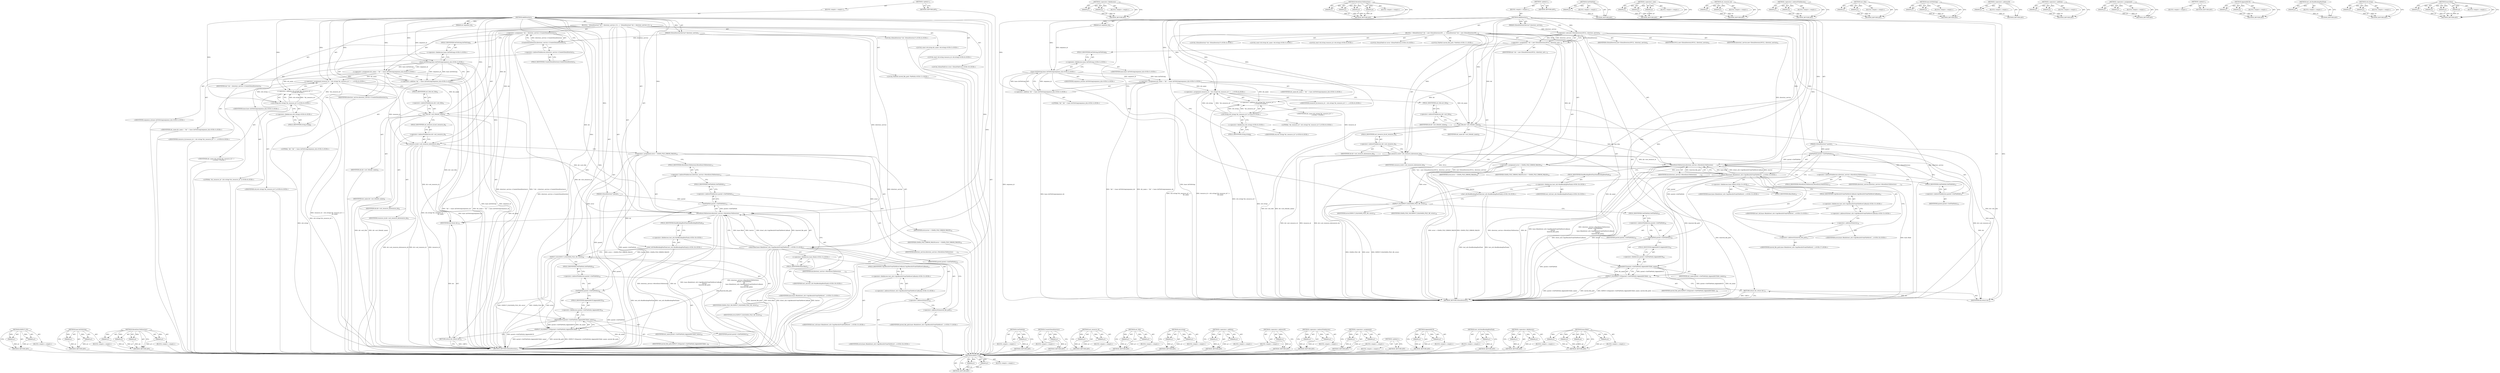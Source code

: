 digraph "base.Bind" {
vulnerable_202 [label=<(METHOD,EXPECT_EQ)>];
vulnerable_203 [label=<(PARAM,p1)>];
vulnerable_204 [label=<(PARAM,p2)>];
vulnerable_205 [label=<(BLOCK,&lt;empty&gt;,&lt;empty&gt;)>];
vulnerable_206 [label=<(METHOD_RETURN,ANY)>];
vulnerable_151 [label=<(METHOD,&lt;operator&gt;.fieldAccess)>];
vulnerable_152 [label=<(PARAM,p1)>];
vulnerable_153 [label=<(PARAM,p2)>];
vulnerable_154 [label=<(BLOCK,&lt;empty&gt;,&lt;empty&gt;)>];
vulnerable_155 [label=<(METHOD_RETURN,ANY)>];
vulnerable_176 [label=<(METHOD,MoveEntryToDirectory)>];
vulnerable_177 [label=<(PARAM,p1)>];
vulnerable_178 [label=<(PARAM,p2)>];
vulnerable_179 [label=<(PARAM,p3)>];
vulnerable_180 [label=<(PARAM,p4)>];
vulnerable_181 [label=<(BLOCK,&lt;empty&gt;,&lt;empty&gt;)>];
vulnerable_182 [label=<(METHOD_RETURN,ANY)>];
vulnerable_6 [label=<(METHOD,&lt;global&gt;)<SUB>1</SUB>>];
vulnerable_7 [label=<(BLOCK,&lt;empty&gt;,&lt;empty&gt;)<SUB>1</SUB>>];
vulnerable_8 [label=<(METHOD,AddDirectory)<SUB>1</SUB>>];
vulnerable_9 [label=<(PARAM,GDataDirectory* parent)<SUB>1</SUB>>];
vulnerable_10 [label=<(PARAM,GDataDirectoryService* directory_service)<SUB>2</SUB>>];
vulnerable_11 [label=<(PARAM,int sequence_id)<SUB>3</SUB>>];
vulnerable_12 [label=<(BLOCK,{
  GDataDirectory* dir = new GDataDirectory(NU...,{
  GDataDirectory* dir = new GDataDirectory(NU...)<SUB>3</SUB>>];
vulnerable_13 [label="<(LOCAL,GDataDirectory* dir: GDataDirectory*)<SUB>4</SUB>>"];
vulnerable_14 [label=<(&lt;operator&gt;.assignment,* dir = new GDataDirectory(NULL, directory_serv...)<SUB>4</SUB>>];
vulnerable_15 [label=<(IDENTIFIER,dir,* dir = new GDataDirectory(NULL, directory_serv...)<SUB>4</SUB>>];
vulnerable_16 [label=<(&lt;operator&gt;.new,new GDataDirectory(NULL, directory_service))<SUB>4</SUB>>];
vulnerable_17 [label=<(IDENTIFIER,GDataDirectory,new GDataDirectory(NULL, directory_service))<SUB>4</SUB>>];
vulnerable_18 [label=<(IDENTIFIER,NULL,new GDataDirectory(NULL, directory_service))<SUB>4</SUB>>];
vulnerable_19 [label=<(IDENTIFIER,directory_service,new GDataDirectory(NULL, directory_service))<SUB>4</SUB>>];
vulnerable_20 [label="<(LOCAL,const std.string dir_name: std.string)<SUB>5</SUB>>"];
vulnerable_21 [label="<(&lt;operator&gt;.assignment,dir_name = &quot;dir&quot; + base::IntToString(sequence_id))<SUB>5</SUB>>"];
vulnerable_22 [label="<(IDENTIFIER,dir_name,dir_name = &quot;dir&quot; + base::IntToString(sequence_id))<SUB>5</SUB>>"];
vulnerable_23 [label="<(&lt;operator&gt;.addition,&quot;dir&quot; + base::IntToString(sequence_id))<SUB>5</SUB>>"];
vulnerable_24 [label="<(LITERAL,&quot;dir&quot;,&quot;dir&quot; + base::IntToString(sequence_id))<SUB>5</SUB>>"];
vulnerable_25 [label="<(base.IntToString,base::IntToString(sequence_id))<SUB>5</SUB>>"];
vulnerable_26 [label="<(&lt;operator&gt;.fieldAccess,base::IntToString)<SUB>5</SUB>>"];
vulnerable_27 [label="<(IDENTIFIER,base,base::IntToString(sequence_id))<SUB>5</SUB>>"];
vulnerable_28 [label=<(FIELD_IDENTIFIER,IntToString,IntToString)<SUB>5</SUB>>];
vulnerable_29 [label="<(IDENTIFIER,sequence_id,base::IntToString(sequence_id))<SUB>5</SUB>>"];
vulnerable_30 [label="<(LOCAL,const std.string resource_id: std.string)<SUB>6</SUB>>"];
vulnerable_31 [label="<(&lt;operator&gt;.assignment,resource_id = std::string(&quot;dir_resource_id:&quot;) +...)<SUB>6</SUB>>"];
vulnerable_32 [label="<(IDENTIFIER,resource_id,resource_id = std::string(&quot;dir_resource_id:&quot;) +...)<SUB>6</SUB>>"];
vulnerable_33 [label="<(&lt;operator&gt;.addition,std::string(&quot;dir_resource_id:&quot;) +
             ...)<SUB>6</SUB>>"];
vulnerable_34 [label="<(std.string,std::string(&quot;dir_resource_id:&quot;))<SUB>6</SUB>>"];
vulnerable_35 [label="<(&lt;operator&gt;.fieldAccess,std::string)<SUB>6</SUB>>"];
vulnerable_36 [label="<(IDENTIFIER,std,std::string(&quot;dir_resource_id:&quot;))<SUB>6</SUB>>"];
vulnerable_37 [label=<(FIELD_IDENTIFIER,string,string)<SUB>6</SUB>>];
vulnerable_38 [label="<(LITERAL,&quot;dir_resource_id:&quot;,std::string(&quot;dir_resource_id:&quot;))<SUB>6</SUB>>"];
vulnerable_39 [label="<(IDENTIFIER,dir_name,std::string(&quot;dir_resource_id:&quot;) +
             ...)<SUB>7</SUB>>"];
vulnerable_40 [label=<(set_title,dir-&gt;set_title(dir_name))<SUB>8</SUB>>];
vulnerable_41 [label=<(&lt;operator&gt;.indirectFieldAccess,dir-&gt;set_title)<SUB>8</SUB>>];
vulnerable_42 [label=<(IDENTIFIER,dir,dir-&gt;set_title(dir_name))<SUB>8</SUB>>];
vulnerable_43 [label=<(FIELD_IDENTIFIER,set_title,set_title)<SUB>8</SUB>>];
vulnerable_44 [label=<(IDENTIFIER,dir_name,dir-&gt;set_title(dir_name))<SUB>8</SUB>>];
vulnerable_45 [label=<(set_resource_id,dir-&gt;set_resource_id(resource_id))<SUB>9</SUB>>];
vulnerable_46 [label=<(&lt;operator&gt;.indirectFieldAccess,dir-&gt;set_resource_id)<SUB>9</SUB>>];
vulnerable_47 [label=<(IDENTIFIER,dir,dir-&gt;set_resource_id(resource_id))<SUB>9</SUB>>];
vulnerable_48 [label=<(FIELD_IDENTIFIER,set_resource_id,set_resource_id)<SUB>9</SUB>>];
vulnerable_49 [label=<(IDENTIFIER,resource_id,dir-&gt;set_resource_id(resource_id))<SUB>9</SUB>>];
vulnerable_50 [label="<(LOCAL,GDataFileError error: GDataFileError)<SUB>10</SUB>>"];
vulnerable_51 [label=<(&lt;operator&gt;.assignment,error = GDATA_FILE_ERROR_FAILED)<SUB>10</SUB>>];
vulnerable_52 [label=<(IDENTIFIER,error,error = GDATA_FILE_ERROR_FAILED)<SUB>10</SUB>>];
vulnerable_53 [label=<(IDENTIFIER,GDATA_FILE_ERROR_FAILED,error = GDATA_FILE_ERROR_FAILED)<SUB>10</SUB>>];
vulnerable_54 [label="<(LOCAL,FilePath moved_file_path: FilePath)<SUB>11</SUB>>"];
vulnerable_55 [label=<(MoveEntryToDirectory,directory_service-&gt;MoveEntryToDirectory(
      ...)<SUB>12</SUB>>];
vulnerable_56 [label=<(&lt;operator&gt;.indirectFieldAccess,directory_service-&gt;MoveEntryToDirectory)<SUB>12</SUB>>];
vulnerable_57 [label=<(IDENTIFIER,directory_service,directory_service-&gt;MoveEntryToDirectory(
      ...)<SUB>12</SUB>>];
vulnerable_58 [label=<(FIELD_IDENTIFIER,MoveEntryToDirectory,MoveEntryToDirectory)<SUB>12</SUB>>];
vulnerable_59 [label=<(GetFilePath,parent-&gt;GetFilePath())<SUB>13</SUB>>];
vulnerable_60 [label=<(&lt;operator&gt;.indirectFieldAccess,parent-&gt;GetFilePath)<SUB>13</SUB>>];
vulnerable_61 [label=<(IDENTIFIER,parent,parent-&gt;GetFilePath())<SUB>13</SUB>>];
vulnerable_62 [label=<(FIELD_IDENTIFIER,GetFilePath,GetFilePath)<SUB>13</SUB>>];
vulnerable_63 [label=<(IDENTIFIER,dir,directory_service-&gt;MoveEntryToDirectory(
      ...)<SUB>14</SUB>>];
vulnerable_64 [label="<(base.Bind,base::Bind(&amp;test_util::CopyResultsFromFileMoveC...)<SUB>15</SUB>>"];
vulnerable_65 [label="<(&lt;operator&gt;.fieldAccess,base::Bind)<SUB>15</SUB>>"];
vulnerable_66 [label="<(IDENTIFIER,base,base::Bind(&amp;test_util::CopyResultsFromFileMoveC...)<SUB>15</SUB>>"];
vulnerable_67 [label=<(FIELD_IDENTIFIER,Bind,Bind)<SUB>15</SUB>>];
vulnerable_68 [label="<(&lt;operator&gt;.addressOf,&amp;test_util::CopyResultsFromFileMoveCallback)<SUB>15</SUB>>"];
vulnerable_69 [label="<(&lt;operator&gt;.fieldAccess,test_util::CopyResultsFromFileMoveCallback)<SUB>15</SUB>>"];
vulnerable_70 [label="<(IDENTIFIER,test_util,base::Bind(&amp;test_util::CopyResultsFromFileMoveC...)<SUB>15</SUB>>"];
vulnerable_71 [label=<(FIELD_IDENTIFIER,CopyResultsFromFileMoveCallback,CopyResultsFromFileMoveCallback)<SUB>15</SUB>>];
vulnerable_72 [label=<(&lt;operator&gt;.addressOf,&amp;error)<SUB>16</SUB>>];
vulnerable_73 [label="<(IDENTIFIER,error,base::Bind(&amp;test_util::CopyResultsFromFileMoveC...)<SUB>16</SUB>>"];
vulnerable_74 [label=<(&lt;operator&gt;.addressOf,&amp;moved_file_path)<SUB>17</SUB>>];
vulnerable_75 [label="<(IDENTIFIER,moved_file_path,base::Bind(&amp;test_util::CopyResultsFromFileMoveC...)<SUB>17</SUB>>"];
vulnerable_76 [label="<(test_util.RunBlockingPoolTask,test_util::RunBlockingPoolTask())<SUB>18</SUB>>"];
vulnerable_77 [label="<(&lt;operator&gt;.fieldAccess,test_util::RunBlockingPoolTask)<SUB>18</SUB>>"];
vulnerable_78 [label="<(IDENTIFIER,test_util,test_util::RunBlockingPoolTask())<SUB>18</SUB>>"];
vulnerable_79 [label=<(FIELD_IDENTIFIER,RunBlockingPoolTask,RunBlockingPoolTask)<SUB>18</SUB>>];
vulnerable_80 [label=<(EXPECT_EQ,EXPECT_EQ(GDATA_FILE_OK, error))<SUB>19</SUB>>];
vulnerable_81 [label=<(IDENTIFIER,GDATA_FILE_OK,EXPECT_EQ(GDATA_FILE_OK, error))<SUB>19</SUB>>];
vulnerable_82 [label=<(IDENTIFIER,error,EXPECT_EQ(GDATA_FILE_OK, error))<SUB>19</SUB>>];
vulnerable_83 [label=<(EXPECT_EQ,EXPECT_EQ(parent-&gt;GetFilePath().AppendASCII(dir...)<SUB>20</SUB>>];
vulnerable_84 [label=<(AppendASCII,parent-&gt;GetFilePath().AppendASCII(dir_name))<SUB>20</SUB>>];
vulnerable_85 [label=<(&lt;operator&gt;.fieldAccess,parent-&gt;GetFilePath().AppendASCII)<SUB>20</SUB>>];
vulnerable_86 [label=<(GetFilePath,parent-&gt;GetFilePath())<SUB>20</SUB>>];
vulnerable_87 [label=<(&lt;operator&gt;.indirectFieldAccess,parent-&gt;GetFilePath)<SUB>20</SUB>>];
vulnerable_88 [label=<(IDENTIFIER,parent,parent-&gt;GetFilePath())<SUB>20</SUB>>];
vulnerable_89 [label=<(FIELD_IDENTIFIER,GetFilePath,GetFilePath)<SUB>20</SUB>>];
vulnerable_90 [label=<(FIELD_IDENTIFIER,AppendASCII,AppendASCII)<SUB>20</SUB>>];
vulnerable_91 [label=<(IDENTIFIER,dir_name,parent-&gt;GetFilePath().AppendASCII(dir_name))<SUB>20</SUB>>];
vulnerable_92 [label=<(IDENTIFIER,moved_file_path,EXPECT_EQ(parent-&gt;GetFilePath().AppendASCII(dir...)<SUB>20</SUB>>];
vulnerable_93 [label=<(RETURN,return dir;,return dir;)<SUB>21</SUB>>];
vulnerable_94 [label=<(IDENTIFIER,dir,return dir;)<SUB>21</SUB>>];
vulnerable_95 [label=<(METHOD_RETURN,GDataDirectory)<SUB>1</SUB>>];
vulnerable_97 [label=<(METHOD_RETURN,ANY)<SUB>1</SUB>>];
vulnerable_183 [label=<(METHOD,GetFilePath)>];
vulnerable_184 [label=<(PARAM,p1)>];
vulnerable_185 [label=<(BLOCK,&lt;empty&gt;,&lt;empty&gt;)>];
vulnerable_186 [label=<(METHOD_RETURN,ANY)>];
vulnerable_135 [label=<(METHOD,&lt;operator&gt;.new)>];
vulnerable_136 [label=<(PARAM,p1)>];
vulnerable_137 [label=<(PARAM,p2)>];
vulnerable_138 [label=<(PARAM,p3)>];
vulnerable_139 [label=<(BLOCK,&lt;empty&gt;,&lt;empty&gt;)>];
vulnerable_140 [label=<(METHOD_RETURN,ANY)>];
vulnerable_171 [label=<(METHOD,set_resource_id)>];
vulnerable_172 [label=<(PARAM,p1)>];
vulnerable_173 [label=<(PARAM,p2)>];
vulnerable_174 [label=<(BLOCK,&lt;empty&gt;,&lt;empty&gt;)>];
vulnerable_175 [label=<(METHOD_RETURN,ANY)>];
vulnerable_166 [label=<(METHOD,&lt;operator&gt;.indirectFieldAccess)>];
vulnerable_167 [label=<(PARAM,p1)>];
vulnerable_168 [label=<(PARAM,p2)>];
vulnerable_169 [label=<(BLOCK,&lt;empty&gt;,&lt;empty&gt;)>];
vulnerable_170 [label=<(METHOD_RETURN,ANY)>];
vulnerable_161 [label=<(METHOD,set_title)>];
vulnerable_162 [label=<(PARAM,p1)>];
vulnerable_163 [label=<(PARAM,p2)>];
vulnerable_164 [label=<(BLOCK,&lt;empty&gt;,&lt;empty&gt;)>];
vulnerable_165 [label=<(METHOD_RETURN,ANY)>];
vulnerable_146 [label=<(METHOD,base.IntToString)>];
vulnerable_147 [label=<(PARAM,p1)>];
vulnerable_148 [label=<(PARAM,p2)>];
vulnerable_149 [label=<(BLOCK,&lt;empty&gt;,&lt;empty&gt;)>];
vulnerable_150 [label=<(METHOD_RETURN,ANY)>];
vulnerable_194 [label=<(METHOD,&lt;operator&gt;.addressOf)>];
vulnerable_195 [label=<(PARAM,p1)>];
vulnerable_196 [label=<(BLOCK,&lt;empty&gt;,&lt;empty&gt;)>];
vulnerable_197 [label=<(METHOD_RETURN,ANY)>];
vulnerable_141 [label=<(METHOD,&lt;operator&gt;.addition)>];
vulnerable_142 [label=<(PARAM,p1)>];
vulnerable_143 [label=<(PARAM,p2)>];
vulnerable_144 [label=<(BLOCK,&lt;empty&gt;,&lt;empty&gt;)>];
vulnerable_145 [label=<(METHOD_RETURN,ANY)>];
vulnerable_130 [label=<(METHOD,&lt;operator&gt;.assignment)>];
vulnerable_131 [label=<(PARAM,p1)>];
vulnerable_132 [label=<(PARAM,p2)>];
vulnerable_133 [label=<(BLOCK,&lt;empty&gt;,&lt;empty&gt;)>];
vulnerable_134 [label=<(METHOD_RETURN,ANY)>];
vulnerable_124 [label=<(METHOD,&lt;global&gt;)<SUB>1</SUB>>];
vulnerable_125 [label=<(BLOCK,&lt;empty&gt;,&lt;empty&gt;)>];
vulnerable_126 [label=<(METHOD_RETURN,ANY)>];
vulnerable_207 [label=<(METHOD,AppendASCII)>];
vulnerable_208 [label=<(PARAM,p1)>];
vulnerable_209 [label=<(PARAM,p2)>];
vulnerable_210 [label=<(BLOCK,&lt;empty&gt;,&lt;empty&gt;)>];
vulnerable_211 [label=<(METHOD_RETURN,ANY)>];
vulnerable_198 [label=<(METHOD,test_util.RunBlockingPoolTask)>];
vulnerable_199 [label=<(PARAM,p1)>];
vulnerable_200 [label=<(BLOCK,&lt;empty&gt;,&lt;empty&gt;)>];
vulnerable_201 [label=<(METHOD_RETURN,ANY)>];
vulnerable_156 [label=<(METHOD,std.string)>];
vulnerable_157 [label=<(PARAM,p1)>];
vulnerable_158 [label=<(PARAM,p2)>];
vulnerable_159 [label=<(BLOCK,&lt;empty&gt;,&lt;empty&gt;)>];
vulnerable_160 [label=<(METHOD_RETURN,ANY)>];
vulnerable_187 [label=<(METHOD,base.Bind)>];
vulnerable_188 [label=<(PARAM,p1)>];
vulnerable_189 [label=<(PARAM,p2)>];
vulnerable_190 [label=<(PARAM,p3)>];
vulnerable_191 [label=<(PARAM,p4)>];
vulnerable_192 [label=<(BLOCK,&lt;empty&gt;,&lt;empty&gt;)>];
vulnerable_193 [label=<(METHOD_RETURN,ANY)>];
fixed_200 [label=<(METHOD,EXPECT_EQ)>];
fixed_201 [label=<(PARAM,p1)>];
fixed_202 [label=<(PARAM,p2)>];
fixed_203 [label=<(BLOCK,&lt;empty&gt;,&lt;empty&gt;)>];
fixed_204 [label=<(METHOD_RETURN,ANY)>];
fixed_149 [label=<(METHOD,base.IntToString)>];
fixed_150 [label=<(PARAM,p1)>];
fixed_151 [label=<(PARAM,p2)>];
fixed_152 [label=<(BLOCK,&lt;empty&gt;,&lt;empty&gt;)>];
fixed_153 [label=<(METHOD_RETURN,ANY)>];
fixed_174 [label=<(METHOD,MoveEntryToDirectory)>];
fixed_175 [label=<(PARAM,p1)>];
fixed_176 [label=<(PARAM,p2)>];
fixed_177 [label=<(PARAM,p3)>];
fixed_178 [label=<(PARAM,p4)>];
fixed_179 [label=<(BLOCK,&lt;empty&gt;,&lt;empty&gt;)>];
fixed_180 [label=<(METHOD_RETURN,ANY)>];
fixed_6 [label=<(METHOD,&lt;global&gt;)<SUB>1</SUB>>];
fixed_7 [label=<(BLOCK,&lt;empty&gt;,&lt;empty&gt;)<SUB>1</SUB>>];
fixed_8 [label=<(METHOD,AddDirectory)<SUB>1</SUB>>];
fixed_9 [label=<(PARAM,GDataDirectory* parent)<SUB>1</SUB>>];
fixed_10 [label=<(PARAM,GDataDirectoryService* directory_service)<SUB>2</SUB>>];
fixed_11 [label=<(PARAM,int sequence_id)<SUB>3</SUB>>];
fixed_12 [label=<(BLOCK,{
  GDataDirectory* dir = directory_service-&gt;Cr...,{
  GDataDirectory* dir = directory_service-&gt;Cr...)<SUB>3</SUB>>];
fixed_13 [label="<(LOCAL,GDataDirectory* dir: GDataDirectory*)<SUB>4</SUB>>"];
fixed_14 [label=<(&lt;operator&gt;.assignment,* dir = directory_service-&gt;CreateGDataDirectory())<SUB>4</SUB>>];
fixed_15 [label=<(IDENTIFIER,dir,* dir = directory_service-&gt;CreateGDataDirectory())<SUB>4</SUB>>];
fixed_16 [label=<(CreateGDataDirectory,directory_service-&gt;CreateGDataDirectory())<SUB>4</SUB>>];
fixed_17 [label=<(&lt;operator&gt;.indirectFieldAccess,directory_service-&gt;CreateGDataDirectory)<SUB>4</SUB>>];
fixed_18 [label=<(IDENTIFIER,directory_service,directory_service-&gt;CreateGDataDirectory())<SUB>4</SUB>>];
fixed_19 [label=<(FIELD_IDENTIFIER,CreateGDataDirectory,CreateGDataDirectory)<SUB>4</SUB>>];
fixed_20 [label="<(LOCAL,const std.string dir_name: std.string)<SUB>5</SUB>>"];
fixed_21 [label="<(&lt;operator&gt;.assignment,dir_name = &quot;dir&quot; + base::IntToString(sequence_id))<SUB>5</SUB>>"];
fixed_22 [label="<(IDENTIFIER,dir_name,dir_name = &quot;dir&quot; + base::IntToString(sequence_id))<SUB>5</SUB>>"];
fixed_23 [label="<(&lt;operator&gt;.addition,&quot;dir&quot; + base::IntToString(sequence_id))<SUB>5</SUB>>"];
fixed_24 [label="<(LITERAL,&quot;dir&quot;,&quot;dir&quot; + base::IntToString(sequence_id))<SUB>5</SUB>>"];
fixed_25 [label="<(base.IntToString,base::IntToString(sequence_id))<SUB>5</SUB>>"];
fixed_26 [label="<(&lt;operator&gt;.fieldAccess,base::IntToString)<SUB>5</SUB>>"];
fixed_27 [label="<(IDENTIFIER,base,base::IntToString(sequence_id))<SUB>5</SUB>>"];
fixed_28 [label=<(FIELD_IDENTIFIER,IntToString,IntToString)<SUB>5</SUB>>];
fixed_29 [label="<(IDENTIFIER,sequence_id,base::IntToString(sequence_id))<SUB>5</SUB>>"];
fixed_30 [label="<(LOCAL,const std.string resource_id: std.string)<SUB>6</SUB>>"];
fixed_31 [label="<(&lt;operator&gt;.assignment,resource_id = std::string(&quot;dir_resource_id:&quot;) +...)<SUB>6</SUB>>"];
fixed_32 [label="<(IDENTIFIER,resource_id,resource_id = std::string(&quot;dir_resource_id:&quot;) +...)<SUB>6</SUB>>"];
fixed_33 [label="<(&lt;operator&gt;.addition,std::string(&quot;dir_resource_id:&quot;) +
             ...)<SUB>6</SUB>>"];
fixed_34 [label="<(std.string,std::string(&quot;dir_resource_id:&quot;))<SUB>6</SUB>>"];
fixed_35 [label="<(&lt;operator&gt;.fieldAccess,std::string)<SUB>6</SUB>>"];
fixed_36 [label="<(IDENTIFIER,std,std::string(&quot;dir_resource_id:&quot;))<SUB>6</SUB>>"];
fixed_37 [label=<(FIELD_IDENTIFIER,string,string)<SUB>6</SUB>>];
fixed_38 [label="<(LITERAL,&quot;dir_resource_id:&quot;,std::string(&quot;dir_resource_id:&quot;))<SUB>6</SUB>>"];
fixed_39 [label="<(IDENTIFIER,dir_name,std::string(&quot;dir_resource_id:&quot;) +
             ...)<SUB>7</SUB>>"];
fixed_40 [label=<(set_title,dir-&gt;set_title(dir_name))<SUB>8</SUB>>];
fixed_41 [label=<(&lt;operator&gt;.indirectFieldAccess,dir-&gt;set_title)<SUB>8</SUB>>];
fixed_42 [label=<(IDENTIFIER,dir,dir-&gt;set_title(dir_name))<SUB>8</SUB>>];
fixed_43 [label=<(FIELD_IDENTIFIER,set_title,set_title)<SUB>8</SUB>>];
fixed_44 [label=<(IDENTIFIER,dir_name,dir-&gt;set_title(dir_name))<SUB>8</SUB>>];
fixed_45 [label=<(set_resource_id,dir-&gt;set_resource_id(resource_id))<SUB>9</SUB>>];
fixed_46 [label=<(&lt;operator&gt;.indirectFieldAccess,dir-&gt;set_resource_id)<SUB>9</SUB>>];
fixed_47 [label=<(IDENTIFIER,dir,dir-&gt;set_resource_id(resource_id))<SUB>9</SUB>>];
fixed_48 [label=<(FIELD_IDENTIFIER,set_resource_id,set_resource_id)<SUB>9</SUB>>];
fixed_49 [label=<(IDENTIFIER,resource_id,dir-&gt;set_resource_id(resource_id))<SUB>9</SUB>>];
fixed_50 [label="<(LOCAL,GDataFileError error: GDataFileError)<SUB>10</SUB>>"];
fixed_51 [label=<(&lt;operator&gt;.assignment,error = GDATA_FILE_ERROR_FAILED)<SUB>10</SUB>>];
fixed_52 [label=<(IDENTIFIER,error,error = GDATA_FILE_ERROR_FAILED)<SUB>10</SUB>>];
fixed_53 [label=<(IDENTIFIER,GDATA_FILE_ERROR_FAILED,error = GDATA_FILE_ERROR_FAILED)<SUB>10</SUB>>];
fixed_54 [label="<(LOCAL,FilePath moved_file_path: FilePath)<SUB>11</SUB>>"];
fixed_55 [label=<(MoveEntryToDirectory,directory_service-&gt;MoveEntryToDirectory(
      ...)<SUB>12</SUB>>];
fixed_56 [label=<(&lt;operator&gt;.indirectFieldAccess,directory_service-&gt;MoveEntryToDirectory)<SUB>12</SUB>>];
fixed_57 [label=<(IDENTIFIER,directory_service,directory_service-&gt;MoveEntryToDirectory(
      ...)<SUB>12</SUB>>];
fixed_58 [label=<(FIELD_IDENTIFIER,MoveEntryToDirectory,MoveEntryToDirectory)<SUB>12</SUB>>];
fixed_59 [label=<(GetFilePath,parent-&gt;GetFilePath())<SUB>13</SUB>>];
fixed_60 [label=<(&lt;operator&gt;.indirectFieldAccess,parent-&gt;GetFilePath)<SUB>13</SUB>>];
fixed_61 [label=<(IDENTIFIER,parent,parent-&gt;GetFilePath())<SUB>13</SUB>>];
fixed_62 [label=<(FIELD_IDENTIFIER,GetFilePath,GetFilePath)<SUB>13</SUB>>];
fixed_63 [label=<(IDENTIFIER,dir,directory_service-&gt;MoveEntryToDirectory(
      ...)<SUB>14</SUB>>];
fixed_64 [label="<(base.Bind,base::Bind(&amp;test_util::CopyResultsFromFileMoveC...)<SUB>15</SUB>>"];
fixed_65 [label="<(&lt;operator&gt;.fieldAccess,base::Bind)<SUB>15</SUB>>"];
fixed_66 [label="<(IDENTIFIER,base,base::Bind(&amp;test_util::CopyResultsFromFileMoveC...)<SUB>15</SUB>>"];
fixed_67 [label=<(FIELD_IDENTIFIER,Bind,Bind)<SUB>15</SUB>>];
fixed_68 [label="<(&lt;operator&gt;.addressOf,&amp;test_util::CopyResultsFromFileMoveCallback)<SUB>15</SUB>>"];
fixed_69 [label="<(&lt;operator&gt;.fieldAccess,test_util::CopyResultsFromFileMoveCallback)<SUB>15</SUB>>"];
fixed_70 [label="<(IDENTIFIER,test_util,base::Bind(&amp;test_util::CopyResultsFromFileMoveC...)<SUB>15</SUB>>"];
fixed_71 [label=<(FIELD_IDENTIFIER,CopyResultsFromFileMoveCallback,CopyResultsFromFileMoveCallback)<SUB>15</SUB>>];
fixed_72 [label=<(&lt;operator&gt;.addressOf,&amp;error)<SUB>16</SUB>>];
fixed_73 [label="<(IDENTIFIER,error,base::Bind(&amp;test_util::CopyResultsFromFileMoveC...)<SUB>16</SUB>>"];
fixed_74 [label=<(&lt;operator&gt;.addressOf,&amp;moved_file_path)<SUB>17</SUB>>];
fixed_75 [label="<(IDENTIFIER,moved_file_path,base::Bind(&amp;test_util::CopyResultsFromFileMoveC...)<SUB>17</SUB>>"];
fixed_76 [label="<(test_util.RunBlockingPoolTask,test_util::RunBlockingPoolTask())<SUB>18</SUB>>"];
fixed_77 [label="<(&lt;operator&gt;.fieldAccess,test_util::RunBlockingPoolTask)<SUB>18</SUB>>"];
fixed_78 [label="<(IDENTIFIER,test_util,test_util::RunBlockingPoolTask())<SUB>18</SUB>>"];
fixed_79 [label=<(FIELD_IDENTIFIER,RunBlockingPoolTask,RunBlockingPoolTask)<SUB>18</SUB>>];
fixed_80 [label=<(EXPECT_EQ,EXPECT_EQ(GDATA_FILE_OK, error))<SUB>19</SUB>>];
fixed_81 [label=<(IDENTIFIER,GDATA_FILE_OK,EXPECT_EQ(GDATA_FILE_OK, error))<SUB>19</SUB>>];
fixed_82 [label=<(IDENTIFIER,error,EXPECT_EQ(GDATA_FILE_OK, error))<SUB>19</SUB>>];
fixed_83 [label=<(EXPECT_EQ,EXPECT_EQ(parent-&gt;GetFilePath().AppendASCII(dir...)<SUB>20</SUB>>];
fixed_84 [label=<(AppendASCII,parent-&gt;GetFilePath().AppendASCII(dir_name))<SUB>20</SUB>>];
fixed_85 [label=<(&lt;operator&gt;.fieldAccess,parent-&gt;GetFilePath().AppendASCII)<SUB>20</SUB>>];
fixed_86 [label=<(GetFilePath,parent-&gt;GetFilePath())<SUB>20</SUB>>];
fixed_87 [label=<(&lt;operator&gt;.indirectFieldAccess,parent-&gt;GetFilePath)<SUB>20</SUB>>];
fixed_88 [label=<(IDENTIFIER,parent,parent-&gt;GetFilePath())<SUB>20</SUB>>];
fixed_89 [label=<(FIELD_IDENTIFIER,GetFilePath,GetFilePath)<SUB>20</SUB>>];
fixed_90 [label=<(FIELD_IDENTIFIER,AppendASCII,AppendASCII)<SUB>20</SUB>>];
fixed_91 [label=<(IDENTIFIER,dir_name,parent-&gt;GetFilePath().AppendASCII(dir_name))<SUB>20</SUB>>];
fixed_92 [label=<(IDENTIFIER,moved_file_path,EXPECT_EQ(parent-&gt;GetFilePath().AppendASCII(dir...)<SUB>20</SUB>>];
fixed_93 [label=<(RETURN,return dir;,return dir;)<SUB>21</SUB>>];
fixed_94 [label=<(IDENTIFIER,dir,return dir;)<SUB>21</SUB>>];
fixed_95 [label=<(METHOD_RETURN,GDataDirectory)<SUB>1</SUB>>];
fixed_97 [label=<(METHOD_RETURN,ANY)<SUB>1</SUB>>];
fixed_181 [label=<(METHOD,GetFilePath)>];
fixed_182 [label=<(PARAM,p1)>];
fixed_183 [label=<(BLOCK,&lt;empty&gt;,&lt;empty&gt;)>];
fixed_184 [label=<(METHOD_RETURN,ANY)>];
fixed_135 [label=<(METHOD,CreateGDataDirectory)>];
fixed_136 [label=<(PARAM,p1)>];
fixed_137 [label=<(BLOCK,&lt;empty&gt;,&lt;empty&gt;)>];
fixed_138 [label=<(METHOD_RETURN,ANY)>];
fixed_169 [label=<(METHOD,set_resource_id)>];
fixed_170 [label=<(PARAM,p1)>];
fixed_171 [label=<(PARAM,p2)>];
fixed_172 [label=<(BLOCK,&lt;empty&gt;,&lt;empty&gt;)>];
fixed_173 [label=<(METHOD_RETURN,ANY)>];
fixed_164 [label=<(METHOD,set_title)>];
fixed_165 [label=<(PARAM,p1)>];
fixed_166 [label=<(PARAM,p2)>];
fixed_167 [label=<(BLOCK,&lt;empty&gt;,&lt;empty&gt;)>];
fixed_168 [label=<(METHOD_RETURN,ANY)>];
fixed_159 [label=<(METHOD,std.string)>];
fixed_160 [label=<(PARAM,p1)>];
fixed_161 [label=<(PARAM,p2)>];
fixed_162 [label=<(BLOCK,&lt;empty&gt;,&lt;empty&gt;)>];
fixed_163 [label=<(METHOD_RETURN,ANY)>];
fixed_144 [label=<(METHOD,&lt;operator&gt;.addition)>];
fixed_145 [label=<(PARAM,p1)>];
fixed_146 [label=<(PARAM,p2)>];
fixed_147 [label=<(BLOCK,&lt;empty&gt;,&lt;empty&gt;)>];
fixed_148 [label=<(METHOD_RETURN,ANY)>];
fixed_192 [label=<(METHOD,&lt;operator&gt;.addressOf)>];
fixed_193 [label=<(PARAM,p1)>];
fixed_194 [label=<(BLOCK,&lt;empty&gt;,&lt;empty&gt;)>];
fixed_195 [label=<(METHOD_RETURN,ANY)>];
fixed_139 [label=<(METHOD,&lt;operator&gt;.indirectFieldAccess)>];
fixed_140 [label=<(PARAM,p1)>];
fixed_141 [label=<(PARAM,p2)>];
fixed_142 [label=<(BLOCK,&lt;empty&gt;,&lt;empty&gt;)>];
fixed_143 [label=<(METHOD_RETURN,ANY)>];
fixed_130 [label=<(METHOD,&lt;operator&gt;.assignment)>];
fixed_131 [label=<(PARAM,p1)>];
fixed_132 [label=<(PARAM,p2)>];
fixed_133 [label=<(BLOCK,&lt;empty&gt;,&lt;empty&gt;)>];
fixed_134 [label=<(METHOD_RETURN,ANY)>];
fixed_124 [label=<(METHOD,&lt;global&gt;)<SUB>1</SUB>>];
fixed_125 [label=<(BLOCK,&lt;empty&gt;,&lt;empty&gt;)>];
fixed_126 [label=<(METHOD_RETURN,ANY)>];
fixed_205 [label=<(METHOD,AppendASCII)>];
fixed_206 [label=<(PARAM,p1)>];
fixed_207 [label=<(PARAM,p2)>];
fixed_208 [label=<(BLOCK,&lt;empty&gt;,&lt;empty&gt;)>];
fixed_209 [label=<(METHOD_RETURN,ANY)>];
fixed_196 [label=<(METHOD,test_util.RunBlockingPoolTask)>];
fixed_197 [label=<(PARAM,p1)>];
fixed_198 [label=<(BLOCK,&lt;empty&gt;,&lt;empty&gt;)>];
fixed_199 [label=<(METHOD_RETURN,ANY)>];
fixed_154 [label=<(METHOD,&lt;operator&gt;.fieldAccess)>];
fixed_155 [label=<(PARAM,p1)>];
fixed_156 [label=<(PARAM,p2)>];
fixed_157 [label=<(BLOCK,&lt;empty&gt;,&lt;empty&gt;)>];
fixed_158 [label=<(METHOD_RETURN,ANY)>];
fixed_185 [label=<(METHOD,base.Bind)>];
fixed_186 [label=<(PARAM,p1)>];
fixed_187 [label=<(PARAM,p2)>];
fixed_188 [label=<(PARAM,p3)>];
fixed_189 [label=<(PARAM,p4)>];
fixed_190 [label=<(BLOCK,&lt;empty&gt;,&lt;empty&gt;)>];
fixed_191 [label=<(METHOD_RETURN,ANY)>];
vulnerable_202 -> vulnerable_203  [key=0, label="AST: "];
vulnerable_202 -> vulnerable_203  [key=1, label="DDG: "];
vulnerable_202 -> vulnerable_205  [key=0, label="AST: "];
vulnerable_202 -> vulnerable_204  [key=0, label="AST: "];
vulnerable_202 -> vulnerable_204  [key=1, label="DDG: "];
vulnerable_202 -> vulnerable_206  [key=0, label="AST: "];
vulnerable_202 -> vulnerable_206  [key=1, label="CFG: "];
vulnerable_203 -> vulnerable_206  [key=0, label="DDG: p1"];
vulnerable_204 -> vulnerable_206  [key=0, label="DDG: p2"];
vulnerable_151 -> vulnerable_152  [key=0, label="AST: "];
vulnerable_151 -> vulnerable_152  [key=1, label="DDG: "];
vulnerable_151 -> vulnerable_154  [key=0, label="AST: "];
vulnerable_151 -> vulnerable_153  [key=0, label="AST: "];
vulnerable_151 -> vulnerable_153  [key=1, label="DDG: "];
vulnerable_151 -> vulnerable_155  [key=0, label="AST: "];
vulnerable_151 -> vulnerable_155  [key=1, label="CFG: "];
vulnerable_152 -> vulnerable_155  [key=0, label="DDG: p1"];
vulnerable_153 -> vulnerable_155  [key=0, label="DDG: p2"];
vulnerable_176 -> vulnerable_177  [key=0, label="AST: "];
vulnerable_176 -> vulnerable_177  [key=1, label="DDG: "];
vulnerable_176 -> vulnerable_181  [key=0, label="AST: "];
vulnerable_176 -> vulnerable_178  [key=0, label="AST: "];
vulnerable_176 -> vulnerable_178  [key=1, label="DDG: "];
vulnerable_176 -> vulnerable_182  [key=0, label="AST: "];
vulnerable_176 -> vulnerable_182  [key=1, label="CFG: "];
vulnerable_176 -> vulnerable_179  [key=0, label="AST: "];
vulnerable_176 -> vulnerable_179  [key=1, label="DDG: "];
vulnerable_176 -> vulnerable_180  [key=0, label="AST: "];
vulnerable_176 -> vulnerable_180  [key=1, label="DDG: "];
vulnerable_177 -> vulnerable_182  [key=0, label="DDG: p1"];
vulnerable_178 -> vulnerable_182  [key=0, label="DDG: p2"];
vulnerable_179 -> vulnerable_182  [key=0, label="DDG: p3"];
vulnerable_180 -> vulnerable_182  [key=0, label="DDG: p4"];
vulnerable_6 -> vulnerable_7  [key=0, label="AST: "];
vulnerable_6 -> vulnerable_97  [key=0, label="AST: "];
vulnerable_6 -> vulnerable_97  [key=1, label="CFG: "];
vulnerable_7 -> vulnerable_8  [key=0, label="AST: "];
vulnerable_8 -> vulnerable_9  [key=0, label="AST: "];
vulnerable_8 -> vulnerable_9  [key=1, label="DDG: "];
vulnerable_8 -> vulnerable_10  [key=0, label="AST: "];
vulnerable_8 -> vulnerable_10  [key=1, label="DDG: "];
vulnerable_8 -> vulnerable_11  [key=0, label="AST: "];
vulnerable_8 -> vulnerable_11  [key=1, label="DDG: "];
vulnerable_8 -> vulnerable_12  [key=0, label="AST: "];
vulnerable_8 -> vulnerable_95  [key=0, label="AST: "];
vulnerable_8 -> vulnerable_16  [key=0, label="CFG: "];
vulnerable_8 -> vulnerable_16  [key=1, label="DDG: "];
vulnerable_8 -> vulnerable_21  [key=0, label="DDG: "];
vulnerable_8 -> vulnerable_31  [key=0, label="DDG: "];
vulnerable_8 -> vulnerable_51  [key=0, label="DDG: "];
vulnerable_8 -> vulnerable_40  [key=0, label="DDG: "];
vulnerable_8 -> vulnerable_45  [key=0, label="DDG: "];
vulnerable_8 -> vulnerable_55  [key=0, label="DDG: "];
vulnerable_8 -> vulnerable_80  [key=0, label="DDG: "];
vulnerable_8 -> vulnerable_83  [key=0, label="DDG: "];
vulnerable_8 -> vulnerable_94  [key=0, label="DDG: "];
vulnerable_8 -> vulnerable_23  [key=0, label="DDG: "];
vulnerable_8 -> vulnerable_33  [key=0, label="DDG: "];
vulnerable_8 -> vulnerable_64  [key=0, label="DDG: "];
vulnerable_8 -> vulnerable_84  [key=0, label="DDG: "];
vulnerable_8 -> vulnerable_25  [key=0, label="DDG: "];
vulnerable_8 -> vulnerable_34  [key=0, label="DDG: "];
vulnerable_9 -> vulnerable_95  [key=0, label="DDG: parent"];
vulnerable_9 -> vulnerable_59  [key=0, label="DDG: parent"];
vulnerable_9 -> vulnerable_86  [key=0, label="DDG: parent"];
vulnerable_10 -> vulnerable_16  [key=0, label="DDG: directory_service"];
vulnerable_11 -> vulnerable_25  [key=0, label="DDG: sequence_id"];
vulnerable_12 -> vulnerable_13  [key=0, label="AST: "];
vulnerable_12 -> vulnerable_14  [key=0, label="AST: "];
vulnerable_12 -> vulnerable_20  [key=0, label="AST: "];
vulnerable_12 -> vulnerable_21  [key=0, label="AST: "];
vulnerable_12 -> vulnerable_30  [key=0, label="AST: "];
vulnerable_12 -> vulnerable_31  [key=0, label="AST: "];
vulnerable_12 -> vulnerable_40  [key=0, label="AST: "];
vulnerable_12 -> vulnerable_45  [key=0, label="AST: "];
vulnerable_12 -> vulnerable_50  [key=0, label="AST: "];
vulnerable_12 -> vulnerable_51  [key=0, label="AST: "];
vulnerable_12 -> vulnerable_54  [key=0, label="AST: "];
vulnerable_12 -> vulnerable_55  [key=0, label="AST: "];
vulnerable_12 -> vulnerable_76  [key=0, label="AST: "];
vulnerable_12 -> vulnerable_80  [key=0, label="AST: "];
vulnerable_12 -> vulnerable_83  [key=0, label="AST: "];
vulnerable_12 -> vulnerable_93  [key=0, label="AST: "];
vulnerable_14 -> vulnerable_15  [key=0, label="AST: "];
vulnerable_14 -> vulnerable_16  [key=0, label="AST: "];
vulnerable_14 -> vulnerable_28  [key=0, label="CFG: "];
vulnerable_14 -> vulnerable_95  [key=0, label="DDG: new GDataDirectory(NULL, directory_service)"];
vulnerable_14 -> vulnerable_95  [key=1, label="DDG: * dir = new GDataDirectory(NULL, directory_service)"];
vulnerable_14 -> vulnerable_40  [key=0, label="DDG: dir"];
vulnerable_14 -> vulnerable_45  [key=0, label="DDG: dir"];
vulnerable_14 -> vulnerable_55  [key=0, label="DDG: dir"];
vulnerable_16 -> vulnerable_17  [key=0, label="AST: "];
vulnerable_16 -> vulnerable_18  [key=0, label="AST: "];
vulnerable_16 -> vulnerable_19  [key=0, label="AST: "];
vulnerable_16 -> vulnerable_14  [key=0, label="CFG: "];
vulnerable_16 -> vulnerable_14  [key=1, label="DDG: GDataDirectory"];
vulnerable_16 -> vulnerable_14  [key=2, label="DDG: NULL"];
vulnerable_16 -> vulnerable_14  [key=3, label="DDG: directory_service"];
vulnerable_16 -> vulnerable_95  [key=0, label="DDG: GDataDirectory"];
vulnerable_16 -> vulnerable_95  [key=1, label="DDG: directory_service"];
vulnerable_16 -> vulnerable_95  [key=2, label="DDG: NULL"];
vulnerable_16 -> vulnerable_55  [key=0, label="DDG: directory_service"];
vulnerable_21 -> vulnerable_22  [key=0, label="AST: "];
vulnerable_21 -> vulnerable_23  [key=0, label="AST: "];
vulnerable_21 -> vulnerable_37  [key=0, label="CFG: "];
vulnerable_21 -> vulnerable_95  [key=0, label="DDG: &quot;dir&quot; + base::IntToString(sequence_id)"];
vulnerable_21 -> vulnerable_95  [key=1, label="DDG: dir_name = &quot;dir&quot; + base::IntToString(sequence_id)"];
vulnerable_21 -> vulnerable_31  [key=0, label="DDG: dir_name"];
vulnerable_21 -> vulnerable_40  [key=0, label="DDG: dir_name"];
vulnerable_21 -> vulnerable_33  [key=0, label="DDG: dir_name"];
vulnerable_23 -> vulnerable_24  [key=0, label="AST: "];
vulnerable_23 -> vulnerable_25  [key=0, label="AST: "];
vulnerable_23 -> vulnerable_21  [key=0, label="CFG: "];
vulnerable_23 -> vulnerable_95  [key=0, label="DDG: base::IntToString(sequence_id)"];
vulnerable_25 -> vulnerable_26  [key=0, label="AST: "];
vulnerable_25 -> vulnerable_29  [key=0, label="AST: "];
vulnerable_25 -> vulnerable_23  [key=0, label="CFG: "];
vulnerable_25 -> vulnerable_23  [key=1, label="DDG: base::IntToString"];
vulnerable_25 -> vulnerable_23  [key=2, label="DDG: sequence_id"];
vulnerable_25 -> vulnerable_95  [key=0, label="DDG: base::IntToString"];
vulnerable_25 -> vulnerable_95  [key=1, label="DDG: sequence_id"];
vulnerable_25 -> vulnerable_21  [key=0, label="DDG: base::IntToString"];
vulnerable_25 -> vulnerable_21  [key=1, label="DDG: sequence_id"];
vulnerable_26 -> vulnerable_27  [key=0, label="AST: "];
vulnerable_26 -> vulnerable_28  [key=0, label="AST: "];
vulnerable_26 -> vulnerable_25  [key=0, label="CFG: "];
vulnerable_28 -> vulnerable_26  [key=0, label="CFG: "];
vulnerable_31 -> vulnerable_32  [key=0, label="AST: "];
vulnerable_31 -> vulnerable_33  [key=0, label="AST: "];
vulnerable_31 -> vulnerable_43  [key=0, label="CFG: "];
vulnerable_31 -> vulnerable_95  [key=0, label="DDG: std::string(&quot;dir_resource_id:&quot;) +
                                   dir_name"];
vulnerable_31 -> vulnerable_95  [key=1, label="DDG: resource_id = std::string(&quot;dir_resource_id:&quot;) +
                                   dir_name"];
vulnerable_31 -> vulnerable_45  [key=0, label="DDG: resource_id"];
vulnerable_33 -> vulnerable_34  [key=0, label="AST: "];
vulnerable_33 -> vulnerable_39  [key=0, label="AST: "];
vulnerable_33 -> vulnerable_31  [key=0, label="CFG: "];
vulnerable_33 -> vulnerable_95  [key=0, label="DDG: std::string(&quot;dir_resource_id:&quot;)"];
vulnerable_34 -> vulnerable_35  [key=0, label="AST: "];
vulnerable_34 -> vulnerable_38  [key=0, label="AST: "];
vulnerable_34 -> vulnerable_33  [key=0, label="CFG: "];
vulnerable_34 -> vulnerable_33  [key=1, label="DDG: std::string"];
vulnerable_34 -> vulnerable_33  [key=2, label="DDG: &quot;dir_resource_id:&quot;"];
vulnerable_34 -> vulnerable_95  [key=0, label="DDG: std::string"];
vulnerable_34 -> vulnerable_31  [key=0, label="DDG: std::string"];
vulnerable_34 -> vulnerable_31  [key=1, label="DDG: &quot;dir_resource_id:&quot;"];
vulnerable_35 -> vulnerable_36  [key=0, label="AST: "];
vulnerable_35 -> vulnerable_37  [key=0, label="AST: "];
vulnerable_35 -> vulnerable_34  [key=0, label="CFG: "];
vulnerable_37 -> vulnerable_35  [key=0, label="CFG: "];
vulnerable_40 -> vulnerable_41  [key=0, label="AST: "];
vulnerable_40 -> vulnerable_44  [key=0, label="AST: "];
vulnerable_40 -> vulnerable_48  [key=0, label="CFG: "];
vulnerable_40 -> vulnerable_95  [key=0, label="DDG: dir-&gt;set_title"];
vulnerable_40 -> vulnerable_95  [key=1, label="DDG: dir-&gt;set_title(dir_name)"];
vulnerable_40 -> vulnerable_55  [key=0, label="DDG: dir-&gt;set_title"];
vulnerable_40 -> vulnerable_94  [key=0, label="DDG: dir-&gt;set_title"];
vulnerable_40 -> vulnerable_84  [key=0, label="DDG: dir_name"];
vulnerable_41 -> vulnerable_42  [key=0, label="AST: "];
vulnerable_41 -> vulnerable_43  [key=0, label="AST: "];
vulnerable_41 -> vulnerable_40  [key=0, label="CFG: "];
vulnerable_43 -> vulnerable_41  [key=0, label="CFG: "];
vulnerable_45 -> vulnerable_46  [key=0, label="AST: "];
vulnerable_45 -> vulnerable_49  [key=0, label="AST: "];
vulnerable_45 -> vulnerable_51  [key=0, label="CFG: "];
vulnerable_45 -> vulnerable_95  [key=0, label="DDG: dir-&gt;set_resource_id"];
vulnerable_45 -> vulnerable_95  [key=1, label="DDG: resource_id"];
vulnerable_45 -> vulnerable_95  [key=2, label="DDG: dir-&gt;set_resource_id(resource_id)"];
vulnerable_45 -> vulnerable_55  [key=0, label="DDG: dir-&gt;set_resource_id"];
vulnerable_45 -> vulnerable_94  [key=0, label="DDG: dir-&gt;set_resource_id"];
vulnerable_46 -> vulnerable_47  [key=0, label="AST: "];
vulnerable_46 -> vulnerable_48  [key=0, label="AST: "];
vulnerable_46 -> vulnerable_45  [key=0, label="CFG: "];
vulnerable_48 -> vulnerable_46  [key=0, label="CFG: "];
vulnerable_51 -> vulnerable_52  [key=0, label="AST: "];
vulnerable_51 -> vulnerable_53  [key=0, label="AST: "];
vulnerable_51 -> vulnerable_58  [key=0, label="CFG: "];
vulnerable_51 -> vulnerable_95  [key=0, label="DDG: error = GDATA_FILE_ERROR_FAILED"];
vulnerable_51 -> vulnerable_95  [key=1, label="DDG: GDATA_FILE_ERROR_FAILED"];
vulnerable_51 -> vulnerable_80  [key=0, label="DDG: error"];
vulnerable_51 -> vulnerable_64  [key=0, label="DDG: error"];
vulnerable_55 -> vulnerable_56  [key=0, label="AST: "];
vulnerable_55 -> vulnerable_59  [key=0, label="AST: "];
vulnerable_55 -> vulnerable_63  [key=0, label="AST: "];
vulnerable_55 -> vulnerable_64  [key=0, label="AST: "];
vulnerable_55 -> vulnerable_79  [key=0, label="CFG: "];
vulnerable_55 -> vulnerable_95  [key=0, label="DDG: directory_service-&gt;MoveEntryToDirectory"];
vulnerable_55 -> vulnerable_95  [key=1, label="DDG: dir"];
vulnerable_55 -> vulnerable_95  [key=2, label="DDG: base::Bind(&amp;test_util::CopyResultsFromFileMoveCallback,
                 &amp;error,
                 &amp;moved_file_path)"];
vulnerable_55 -> vulnerable_95  [key=3, label="DDG: directory_service-&gt;MoveEntryToDirectory(
      parent-&gt;GetFilePath(),
      dir,
      base::Bind(&amp;test_util::CopyResultsFromFileMoveCallback,
                 &amp;error,
                 &amp;moved_file_path))"];
vulnerable_55 -> vulnerable_94  [key=0, label="DDG: dir"];
vulnerable_56 -> vulnerable_57  [key=0, label="AST: "];
vulnerable_56 -> vulnerable_58  [key=0, label="AST: "];
vulnerable_56 -> vulnerable_62  [key=0, label="CFG: "];
vulnerable_58 -> vulnerable_56  [key=0, label="CFG: "];
vulnerable_59 -> vulnerable_60  [key=0, label="AST: "];
vulnerable_59 -> vulnerable_67  [key=0, label="CFG: "];
vulnerable_59 -> vulnerable_55  [key=0, label="DDG: parent-&gt;GetFilePath"];
vulnerable_59 -> vulnerable_86  [key=0, label="DDG: parent-&gt;GetFilePath"];
vulnerable_60 -> vulnerable_61  [key=0, label="AST: "];
vulnerable_60 -> vulnerable_62  [key=0, label="AST: "];
vulnerable_60 -> vulnerable_59  [key=0, label="CFG: "];
vulnerable_62 -> vulnerable_60  [key=0, label="CFG: "];
vulnerable_64 -> vulnerable_65  [key=0, label="AST: "];
vulnerable_64 -> vulnerable_68  [key=0, label="AST: "];
vulnerable_64 -> vulnerable_72  [key=0, label="AST: "];
vulnerable_64 -> vulnerable_74  [key=0, label="AST: "];
vulnerable_64 -> vulnerable_55  [key=0, label="CFG: "];
vulnerable_64 -> vulnerable_55  [key=1, label="DDG: base::Bind"];
vulnerable_64 -> vulnerable_55  [key=2, label="DDG: &amp;test_util::CopyResultsFromFileMoveCallback"];
vulnerable_64 -> vulnerable_55  [key=3, label="DDG: &amp;error"];
vulnerable_64 -> vulnerable_55  [key=4, label="DDG: &amp;moved_file_path"];
vulnerable_64 -> vulnerable_95  [key=0, label="DDG: base::Bind"];
vulnerable_64 -> vulnerable_95  [key=1, label="DDG: &amp;test_util::CopyResultsFromFileMoveCallback"];
vulnerable_64 -> vulnerable_95  [key=2, label="DDG: &amp;error"];
vulnerable_64 -> vulnerable_95  [key=3, label="DDG: &amp;moved_file_path"];
vulnerable_64 -> vulnerable_80  [key=0, label="DDG: &amp;error"];
vulnerable_64 -> vulnerable_83  [key=0, label="DDG: &amp;moved_file_path"];
vulnerable_65 -> vulnerable_66  [key=0, label="AST: "];
vulnerable_65 -> vulnerable_67  [key=0, label="AST: "];
vulnerable_65 -> vulnerable_71  [key=0, label="CFG: "];
vulnerable_67 -> vulnerable_65  [key=0, label="CFG: "];
vulnerable_68 -> vulnerable_69  [key=0, label="AST: "];
vulnerable_68 -> vulnerable_72  [key=0, label="CFG: "];
vulnerable_69 -> vulnerable_70  [key=0, label="AST: "];
vulnerable_69 -> vulnerable_71  [key=0, label="AST: "];
vulnerable_69 -> vulnerable_68  [key=0, label="CFG: "];
vulnerable_71 -> vulnerable_69  [key=0, label="CFG: "];
vulnerable_72 -> vulnerable_73  [key=0, label="AST: "];
vulnerable_72 -> vulnerable_74  [key=0, label="CFG: "];
vulnerable_74 -> vulnerable_75  [key=0, label="AST: "];
vulnerable_74 -> vulnerable_64  [key=0, label="CFG: "];
vulnerable_76 -> vulnerable_77  [key=0, label="AST: "];
vulnerable_76 -> vulnerable_80  [key=0, label="CFG: "];
vulnerable_76 -> vulnerable_95  [key=0, label="DDG: test_util::RunBlockingPoolTask"];
vulnerable_76 -> vulnerable_95  [key=1, label="DDG: test_util::RunBlockingPoolTask()"];
vulnerable_77 -> vulnerable_78  [key=0, label="AST: "];
vulnerable_77 -> vulnerable_79  [key=0, label="AST: "];
vulnerable_77 -> vulnerable_76  [key=0, label="CFG: "];
vulnerable_79 -> vulnerable_77  [key=0, label="CFG: "];
vulnerable_80 -> vulnerable_81  [key=0, label="AST: "];
vulnerable_80 -> vulnerable_82  [key=0, label="AST: "];
vulnerable_80 -> vulnerable_89  [key=0, label="CFG: "];
vulnerable_80 -> vulnerable_95  [key=0, label="DDG: error"];
vulnerable_80 -> vulnerable_95  [key=1, label="DDG: EXPECT_EQ(GDATA_FILE_OK, error)"];
vulnerable_80 -> vulnerable_95  [key=2, label="DDG: GDATA_FILE_OK"];
vulnerable_83 -> vulnerable_84  [key=0, label="AST: "];
vulnerable_83 -> vulnerable_92  [key=0, label="AST: "];
vulnerable_83 -> vulnerable_93  [key=0, label="CFG: "];
vulnerable_83 -> vulnerable_95  [key=0, label="DDG: parent-&gt;GetFilePath().AppendASCII(dir_name)"];
vulnerable_83 -> vulnerable_95  [key=1, label="DDG: moved_file_path"];
vulnerable_83 -> vulnerable_95  [key=2, label="DDG: EXPECT_EQ(parent-&gt;GetFilePath().AppendASCII(dir_name), moved_file_path)"];
vulnerable_84 -> vulnerable_85  [key=0, label="AST: "];
vulnerable_84 -> vulnerable_91  [key=0, label="AST: "];
vulnerable_84 -> vulnerable_83  [key=0, label="CFG: "];
vulnerable_84 -> vulnerable_83  [key=1, label="DDG: parent-&gt;GetFilePath().AppendASCII"];
vulnerable_84 -> vulnerable_83  [key=2, label="DDG: dir_name"];
vulnerable_84 -> vulnerable_95  [key=0, label="DDG: parent-&gt;GetFilePath().AppendASCII"];
vulnerable_84 -> vulnerable_95  [key=1, label="DDG: dir_name"];
vulnerable_85 -> vulnerable_86  [key=0, label="AST: "];
vulnerable_85 -> vulnerable_90  [key=0, label="AST: "];
vulnerable_85 -> vulnerable_84  [key=0, label="CFG: "];
vulnerable_86 -> vulnerable_87  [key=0, label="AST: "];
vulnerable_86 -> vulnerable_90  [key=0, label="CFG: "];
vulnerable_86 -> vulnerable_95  [key=0, label="DDG: parent-&gt;GetFilePath"];
vulnerable_87 -> vulnerable_88  [key=0, label="AST: "];
vulnerable_87 -> vulnerable_89  [key=0, label="AST: "];
vulnerable_87 -> vulnerable_86  [key=0, label="CFG: "];
vulnerable_89 -> vulnerable_87  [key=0, label="CFG: "];
vulnerable_90 -> vulnerable_85  [key=0, label="CFG: "];
vulnerable_93 -> vulnerable_94  [key=0, label="AST: "];
vulnerable_93 -> vulnerable_95  [key=0, label="CFG: "];
vulnerable_93 -> vulnerable_95  [key=1, label="DDG: &lt;RET&gt;"];
vulnerable_94 -> vulnerable_93  [key=0, label="DDG: dir"];
vulnerable_183 -> vulnerable_184  [key=0, label="AST: "];
vulnerable_183 -> vulnerable_184  [key=1, label="DDG: "];
vulnerable_183 -> vulnerable_185  [key=0, label="AST: "];
vulnerable_183 -> vulnerable_186  [key=0, label="AST: "];
vulnerable_183 -> vulnerable_186  [key=1, label="CFG: "];
vulnerable_184 -> vulnerable_186  [key=0, label="DDG: p1"];
vulnerable_135 -> vulnerable_136  [key=0, label="AST: "];
vulnerable_135 -> vulnerable_136  [key=1, label="DDG: "];
vulnerable_135 -> vulnerable_139  [key=0, label="AST: "];
vulnerable_135 -> vulnerable_137  [key=0, label="AST: "];
vulnerable_135 -> vulnerable_137  [key=1, label="DDG: "];
vulnerable_135 -> vulnerable_140  [key=0, label="AST: "];
vulnerable_135 -> vulnerable_140  [key=1, label="CFG: "];
vulnerable_135 -> vulnerable_138  [key=0, label="AST: "];
vulnerable_135 -> vulnerable_138  [key=1, label="DDG: "];
vulnerable_136 -> vulnerable_140  [key=0, label="DDG: p1"];
vulnerable_137 -> vulnerable_140  [key=0, label="DDG: p2"];
vulnerable_138 -> vulnerable_140  [key=0, label="DDG: p3"];
vulnerable_171 -> vulnerable_172  [key=0, label="AST: "];
vulnerable_171 -> vulnerable_172  [key=1, label="DDG: "];
vulnerable_171 -> vulnerable_174  [key=0, label="AST: "];
vulnerable_171 -> vulnerable_173  [key=0, label="AST: "];
vulnerable_171 -> vulnerable_173  [key=1, label="DDG: "];
vulnerable_171 -> vulnerable_175  [key=0, label="AST: "];
vulnerable_171 -> vulnerable_175  [key=1, label="CFG: "];
vulnerable_172 -> vulnerable_175  [key=0, label="DDG: p1"];
vulnerable_173 -> vulnerable_175  [key=0, label="DDG: p2"];
vulnerable_166 -> vulnerable_167  [key=0, label="AST: "];
vulnerable_166 -> vulnerable_167  [key=1, label="DDG: "];
vulnerable_166 -> vulnerable_169  [key=0, label="AST: "];
vulnerable_166 -> vulnerable_168  [key=0, label="AST: "];
vulnerable_166 -> vulnerable_168  [key=1, label="DDG: "];
vulnerable_166 -> vulnerable_170  [key=0, label="AST: "];
vulnerable_166 -> vulnerable_170  [key=1, label="CFG: "];
vulnerable_167 -> vulnerable_170  [key=0, label="DDG: p1"];
vulnerable_168 -> vulnerable_170  [key=0, label="DDG: p2"];
vulnerable_161 -> vulnerable_162  [key=0, label="AST: "];
vulnerable_161 -> vulnerable_162  [key=1, label="DDG: "];
vulnerable_161 -> vulnerable_164  [key=0, label="AST: "];
vulnerable_161 -> vulnerable_163  [key=0, label="AST: "];
vulnerable_161 -> vulnerable_163  [key=1, label="DDG: "];
vulnerable_161 -> vulnerable_165  [key=0, label="AST: "];
vulnerable_161 -> vulnerable_165  [key=1, label="CFG: "];
vulnerable_162 -> vulnerable_165  [key=0, label="DDG: p1"];
vulnerable_163 -> vulnerable_165  [key=0, label="DDG: p2"];
vulnerable_146 -> vulnerable_147  [key=0, label="AST: "];
vulnerable_146 -> vulnerable_147  [key=1, label="DDG: "];
vulnerable_146 -> vulnerable_149  [key=0, label="AST: "];
vulnerable_146 -> vulnerable_148  [key=0, label="AST: "];
vulnerable_146 -> vulnerable_148  [key=1, label="DDG: "];
vulnerable_146 -> vulnerable_150  [key=0, label="AST: "];
vulnerable_146 -> vulnerable_150  [key=1, label="CFG: "];
vulnerable_147 -> vulnerable_150  [key=0, label="DDG: p1"];
vulnerable_148 -> vulnerable_150  [key=0, label="DDG: p2"];
vulnerable_194 -> vulnerable_195  [key=0, label="AST: "];
vulnerable_194 -> vulnerable_195  [key=1, label="DDG: "];
vulnerable_194 -> vulnerable_196  [key=0, label="AST: "];
vulnerable_194 -> vulnerable_197  [key=0, label="AST: "];
vulnerable_194 -> vulnerable_197  [key=1, label="CFG: "];
vulnerable_195 -> vulnerable_197  [key=0, label="DDG: p1"];
vulnerable_141 -> vulnerable_142  [key=0, label="AST: "];
vulnerable_141 -> vulnerable_142  [key=1, label="DDG: "];
vulnerable_141 -> vulnerable_144  [key=0, label="AST: "];
vulnerable_141 -> vulnerable_143  [key=0, label="AST: "];
vulnerable_141 -> vulnerable_143  [key=1, label="DDG: "];
vulnerable_141 -> vulnerable_145  [key=0, label="AST: "];
vulnerable_141 -> vulnerable_145  [key=1, label="CFG: "];
vulnerable_142 -> vulnerable_145  [key=0, label="DDG: p1"];
vulnerable_143 -> vulnerable_145  [key=0, label="DDG: p2"];
vulnerable_130 -> vulnerable_131  [key=0, label="AST: "];
vulnerable_130 -> vulnerable_131  [key=1, label="DDG: "];
vulnerable_130 -> vulnerable_133  [key=0, label="AST: "];
vulnerable_130 -> vulnerable_132  [key=0, label="AST: "];
vulnerable_130 -> vulnerable_132  [key=1, label="DDG: "];
vulnerable_130 -> vulnerable_134  [key=0, label="AST: "];
vulnerable_130 -> vulnerable_134  [key=1, label="CFG: "];
vulnerable_131 -> vulnerable_134  [key=0, label="DDG: p1"];
vulnerable_132 -> vulnerable_134  [key=0, label="DDG: p2"];
vulnerable_124 -> vulnerable_125  [key=0, label="AST: "];
vulnerable_124 -> vulnerable_126  [key=0, label="AST: "];
vulnerable_124 -> vulnerable_126  [key=1, label="CFG: "];
vulnerable_207 -> vulnerable_208  [key=0, label="AST: "];
vulnerable_207 -> vulnerable_208  [key=1, label="DDG: "];
vulnerable_207 -> vulnerable_210  [key=0, label="AST: "];
vulnerable_207 -> vulnerable_209  [key=0, label="AST: "];
vulnerable_207 -> vulnerable_209  [key=1, label="DDG: "];
vulnerable_207 -> vulnerable_211  [key=0, label="AST: "];
vulnerable_207 -> vulnerable_211  [key=1, label="CFG: "];
vulnerable_208 -> vulnerable_211  [key=0, label="DDG: p1"];
vulnerable_209 -> vulnerable_211  [key=0, label="DDG: p2"];
vulnerable_198 -> vulnerable_199  [key=0, label="AST: "];
vulnerable_198 -> vulnerable_199  [key=1, label="DDG: "];
vulnerable_198 -> vulnerable_200  [key=0, label="AST: "];
vulnerable_198 -> vulnerable_201  [key=0, label="AST: "];
vulnerable_198 -> vulnerable_201  [key=1, label="CFG: "];
vulnerable_199 -> vulnerable_201  [key=0, label="DDG: p1"];
vulnerable_156 -> vulnerable_157  [key=0, label="AST: "];
vulnerable_156 -> vulnerable_157  [key=1, label="DDG: "];
vulnerable_156 -> vulnerable_159  [key=0, label="AST: "];
vulnerable_156 -> vulnerable_158  [key=0, label="AST: "];
vulnerable_156 -> vulnerable_158  [key=1, label="DDG: "];
vulnerable_156 -> vulnerable_160  [key=0, label="AST: "];
vulnerable_156 -> vulnerable_160  [key=1, label="CFG: "];
vulnerable_157 -> vulnerable_160  [key=0, label="DDG: p1"];
vulnerable_158 -> vulnerable_160  [key=0, label="DDG: p2"];
vulnerable_187 -> vulnerable_188  [key=0, label="AST: "];
vulnerable_187 -> vulnerable_188  [key=1, label="DDG: "];
vulnerable_187 -> vulnerable_192  [key=0, label="AST: "];
vulnerable_187 -> vulnerable_189  [key=0, label="AST: "];
vulnerable_187 -> vulnerable_189  [key=1, label="DDG: "];
vulnerable_187 -> vulnerable_193  [key=0, label="AST: "];
vulnerable_187 -> vulnerable_193  [key=1, label="CFG: "];
vulnerable_187 -> vulnerable_190  [key=0, label="AST: "];
vulnerable_187 -> vulnerable_190  [key=1, label="DDG: "];
vulnerable_187 -> vulnerable_191  [key=0, label="AST: "];
vulnerable_187 -> vulnerable_191  [key=1, label="DDG: "];
vulnerable_188 -> vulnerable_193  [key=0, label="DDG: p1"];
vulnerable_189 -> vulnerable_193  [key=0, label="DDG: p2"];
vulnerable_190 -> vulnerable_193  [key=0, label="DDG: p3"];
vulnerable_191 -> vulnerable_193  [key=0, label="DDG: p4"];
fixed_200 -> fixed_201  [key=0, label="AST: "];
fixed_200 -> fixed_201  [key=1, label="DDG: "];
fixed_200 -> fixed_203  [key=0, label="AST: "];
fixed_200 -> fixed_202  [key=0, label="AST: "];
fixed_200 -> fixed_202  [key=1, label="DDG: "];
fixed_200 -> fixed_204  [key=0, label="AST: "];
fixed_200 -> fixed_204  [key=1, label="CFG: "];
fixed_201 -> fixed_204  [key=0, label="DDG: p1"];
fixed_202 -> fixed_204  [key=0, label="DDG: p2"];
fixed_203 -> vulnerable_202  [key=0];
fixed_204 -> vulnerable_202  [key=0];
fixed_149 -> fixed_150  [key=0, label="AST: "];
fixed_149 -> fixed_150  [key=1, label="DDG: "];
fixed_149 -> fixed_152  [key=0, label="AST: "];
fixed_149 -> fixed_151  [key=0, label="AST: "];
fixed_149 -> fixed_151  [key=1, label="DDG: "];
fixed_149 -> fixed_153  [key=0, label="AST: "];
fixed_149 -> fixed_153  [key=1, label="CFG: "];
fixed_150 -> fixed_153  [key=0, label="DDG: p1"];
fixed_151 -> fixed_153  [key=0, label="DDG: p2"];
fixed_152 -> vulnerable_202  [key=0];
fixed_153 -> vulnerable_202  [key=0];
fixed_174 -> fixed_175  [key=0, label="AST: "];
fixed_174 -> fixed_175  [key=1, label="DDG: "];
fixed_174 -> fixed_179  [key=0, label="AST: "];
fixed_174 -> fixed_176  [key=0, label="AST: "];
fixed_174 -> fixed_176  [key=1, label="DDG: "];
fixed_174 -> fixed_180  [key=0, label="AST: "];
fixed_174 -> fixed_180  [key=1, label="CFG: "];
fixed_174 -> fixed_177  [key=0, label="AST: "];
fixed_174 -> fixed_177  [key=1, label="DDG: "];
fixed_174 -> fixed_178  [key=0, label="AST: "];
fixed_174 -> fixed_178  [key=1, label="DDG: "];
fixed_175 -> fixed_180  [key=0, label="DDG: p1"];
fixed_176 -> fixed_180  [key=0, label="DDG: p2"];
fixed_177 -> fixed_180  [key=0, label="DDG: p3"];
fixed_178 -> fixed_180  [key=0, label="DDG: p4"];
fixed_179 -> vulnerable_202  [key=0];
fixed_180 -> vulnerable_202  [key=0];
fixed_6 -> fixed_7  [key=0, label="AST: "];
fixed_6 -> fixed_97  [key=0, label="AST: "];
fixed_6 -> fixed_97  [key=1, label="CFG: "];
fixed_7 -> fixed_8  [key=0, label="AST: "];
fixed_8 -> fixed_9  [key=0, label="AST: "];
fixed_8 -> fixed_9  [key=1, label="DDG: "];
fixed_8 -> fixed_10  [key=0, label="AST: "];
fixed_8 -> fixed_10  [key=1, label="DDG: "];
fixed_8 -> fixed_11  [key=0, label="AST: "];
fixed_8 -> fixed_11  [key=1, label="DDG: "];
fixed_8 -> fixed_12  [key=0, label="AST: "];
fixed_8 -> fixed_95  [key=0, label="AST: "];
fixed_8 -> fixed_19  [key=0, label="CFG: "];
fixed_8 -> fixed_21  [key=0, label="DDG: "];
fixed_8 -> fixed_31  [key=0, label="DDG: "];
fixed_8 -> fixed_51  [key=0, label="DDG: "];
fixed_8 -> fixed_40  [key=0, label="DDG: "];
fixed_8 -> fixed_45  [key=0, label="DDG: "];
fixed_8 -> fixed_55  [key=0, label="DDG: "];
fixed_8 -> fixed_80  [key=0, label="DDG: "];
fixed_8 -> fixed_83  [key=0, label="DDG: "];
fixed_8 -> fixed_94  [key=0, label="DDG: "];
fixed_8 -> fixed_23  [key=0, label="DDG: "];
fixed_8 -> fixed_33  [key=0, label="DDG: "];
fixed_8 -> fixed_64  [key=0, label="DDG: "];
fixed_8 -> fixed_84  [key=0, label="DDG: "];
fixed_8 -> fixed_25  [key=0, label="DDG: "];
fixed_8 -> fixed_34  [key=0, label="DDG: "];
fixed_9 -> fixed_95  [key=0, label="DDG: parent"];
fixed_9 -> fixed_59  [key=0, label="DDG: parent"];
fixed_9 -> fixed_86  [key=0, label="DDG: parent"];
fixed_10 -> fixed_95  [key=0, label="DDG: directory_service"];
fixed_10 -> fixed_55  [key=0, label="DDG: directory_service"];
fixed_10 -> fixed_16  [key=0, label="DDG: directory_service"];
fixed_11 -> fixed_25  [key=0, label="DDG: sequence_id"];
fixed_12 -> fixed_13  [key=0, label="AST: "];
fixed_12 -> fixed_14  [key=0, label="AST: "];
fixed_12 -> fixed_20  [key=0, label="AST: "];
fixed_12 -> fixed_21  [key=0, label="AST: "];
fixed_12 -> fixed_30  [key=0, label="AST: "];
fixed_12 -> fixed_31  [key=0, label="AST: "];
fixed_12 -> fixed_40  [key=0, label="AST: "];
fixed_12 -> fixed_45  [key=0, label="AST: "];
fixed_12 -> fixed_50  [key=0, label="AST: "];
fixed_12 -> fixed_51  [key=0, label="AST: "];
fixed_12 -> fixed_54  [key=0, label="AST: "];
fixed_12 -> fixed_55  [key=0, label="AST: "];
fixed_12 -> fixed_76  [key=0, label="AST: "];
fixed_12 -> fixed_80  [key=0, label="AST: "];
fixed_12 -> fixed_83  [key=0, label="AST: "];
fixed_12 -> fixed_93  [key=0, label="AST: "];
fixed_13 -> vulnerable_202  [key=0];
fixed_14 -> fixed_15  [key=0, label="AST: "];
fixed_14 -> fixed_16  [key=0, label="AST: "];
fixed_14 -> fixed_28  [key=0, label="CFG: "];
fixed_14 -> fixed_95  [key=0, label="DDG: directory_service-&gt;CreateGDataDirectory()"];
fixed_14 -> fixed_95  [key=1, label="DDG: * dir = directory_service-&gt;CreateGDataDirectory()"];
fixed_14 -> fixed_40  [key=0, label="DDG: dir"];
fixed_14 -> fixed_45  [key=0, label="DDG: dir"];
fixed_14 -> fixed_55  [key=0, label="DDG: dir"];
fixed_15 -> vulnerable_202  [key=0];
fixed_16 -> fixed_17  [key=0, label="AST: "];
fixed_16 -> fixed_14  [key=0, label="CFG: "];
fixed_16 -> fixed_14  [key=1, label="DDG: directory_service-&gt;CreateGDataDirectory"];
fixed_16 -> fixed_95  [key=0, label="DDG: directory_service-&gt;CreateGDataDirectory"];
fixed_17 -> fixed_18  [key=0, label="AST: "];
fixed_17 -> fixed_19  [key=0, label="AST: "];
fixed_17 -> fixed_16  [key=0, label="CFG: "];
fixed_18 -> vulnerable_202  [key=0];
fixed_19 -> fixed_17  [key=0, label="CFG: "];
fixed_20 -> vulnerable_202  [key=0];
fixed_21 -> fixed_22  [key=0, label="AST: "];
fixed_21 -> fixed_23  [key=0, label="AST: "];
fixed_21 -> fixed_37  [key=0, label="CFG: "];
fixed_21 -> fixed_95  [key=0, label="DDG: &quot;dir&quot; + base::IntToString(sequence_id)"];
fixed_21 -> fixed_95  [key=1, label="DDG: dir_name = &quot;dir&quot; + base::IntToString(sequence_id)"];
fixed_21 -> fixed_31  [key=0, label="DDG: dir_name"];
fixed_21 -> fixed_40  [key=0, label="DDG: dir_name"];
fixed_21 -> fixed_33  [key=0, label="DDG: dir_name"];
fixed_22 -> vulnerable_202  [key=0];
fixed_23 -> fixed_24  [key=0, label="AST: "];
fixed_23 -> fixed_25  [key=0, label="AST: "];
fixed_23 -> fixed_21  [key=0, label="CFG: "];
fixed_23 -> fixed_95  [key=0, label="DDG: base::IntToString(sequence_id)"];
fixed_24 -> vulnerable_202  [key=0];
fixed_25 -> fixed_26  [key=0, label="AST: "];
fixed_25 -> fixed_29  [key=0, label="AST: "];
fixed_25 -> fixed_23  [key=0, label="CFG: "];
fixed_25 -> fixed_23  [key=1, label="DDG: base::IntToString"];
fixed_25 -> fixed_23  [key=2, label="DDG: sequence_id"];
fixed_25 -> fixed_95  [key=0, label="DDG: base::IntToString"];
fixed_25 -> fixed_95  [key=1, label="DDG: sequence_id"];
fixed_25 -> fixed_21  [key=0, label="DDG: base::IntToString"];
fixed_25 -> fixed_21  [key=1, label="DDG: sequence_id"];
fixed_26 -> fixed_27  [key=0, label="AST: "];
fixed_26 -> fixed_28  [key=0, label="AST: "];
fixed_26 -> fixed_25  [key=0, label="CFG: "];
fixed_27 -> vulnerable_202  [key=0];
fixed_28 -> fixed_26  [key=0, label="CFG: "];
fixed_29 -> vulnerable_202  [key=0];
fixed_30 -> vulnerable_202  [key=0];
fixed_31 -> fixed_32  [key=0, label="AST: "];
fixed_31 -> fixed_33  [key=0, label="AST: "];
fixed_31 -> fixed_43  [key=0, label="CFG: "];
fixed_31 -> fixed_95  [key=0, label="DDG: std::string(&quot;dir_resource_id:&quot;) +
                                   dir_name"];
fixed_31 -> fixed_95  [key=1, label="DDG: resource_id = std::string(&quot;dir_resource_id:&quot;) +
                                   dir_name"];
fixed_31 -> fixed_45  [key=0, label="DDG: resource_id"];
fixed_32 -> vulnerable_202  [key=0];
fixed_33 -> fixed_34  [key=0, label="AST: "];
fixed_33 -> fixed_39  [key=0, label="AST: "];
fixed_33 -> fixed_31  [key=0, label="CFG: "];
fixed_33 -> fixed_95  [key=0, label="DDG: std::string(&quot;dir_resource_id:&quot;)"];
fixed_34 -> fixed_35  [key=0, label="AST: "];
fixed_34 -> fixed_38  [key=0, label="AST: "];
fixed_34 -> fixed_33  [key=0, label="CFG: "];
fixed_34 -> fixed_33  [key=1, label="DDG: std::string"];
fixed_34 -> fixed_33  [key=2, label="DDG: &quot;dir_resource_id:&quot;"];
fixed_34 -> fixed_95  [key=0, label="DDG: std::string"];
fixed_34 -> fixed_31  [key=0, label="DDG: std::string"];
fixed_34 -> fixed_31  [key=1, label="DDG: &quot;dir_resource_id:&quot;"];
fixed_35 -> fixed_36  [key=0, label="AST: "];
fixed_35 -> fixed_37  [key=0, label="AST: "];
fixed_35 -> fixed_34  [key=0, label="CFG: "];
fixed_36 -> vulnerable_202  [key=0];
fixed_37 -> fixed_35  [key=0, label="CFG: "];
fixed_38 -> vulnerable_202  [key=0];
fixed_39 -> vulnerable_202  [key=0];
fixed_40 -> fixed_41  [key=0, label="AST: "];
fixed_40 -> fixed_44  [key=0, label="AST: "];
fixed_40 -> fixed_48  [key=0, label="CFG: "];
fixed_40 -> fixed_95  [key=0, label="DDG: dir-&gt;set_title"];
fixed_40 -> fixed_95  [key=1, label="DDG: dir-&gt;set_title(dir_name)"];
fixed_40 -> fixed_55  [key=0, label="DDG: dir-&gt;set_title"];
fixed_40 -> fixed_94  [key=0, label="DDG: dir-&gt;set_title"];
fixed_40 -> fixed_84  [key=0, label="DDG: dir_name"];
fixed_41 -> fixed_42  [key=0, label="AST: "];
fixed_41 -> fixed_43  [key=0, label="AST: "];
fixed_41 -> fixed_40  [key=0, label="CFG: "];
fixed_42 -> vulnerable_202  [key=0];
fixed_43 -> fixed_41  [key=0, label="CFG: "];
fixed_44 -> vulnerable_202  [key=0];
fixed_45 -> fixed_46  [key=0, label="AST: "];
fixed_45 -> fixed_49  [key=0, label="AST: "];
fixed_45 -> fixed_51  [key=0, label="CFG: "];
fixed_45 -> fixed_95  [key=0, label="DDG: dir-&gt;set_resource_id"];
fixed_45 -> fixed_95  [key=1, label="DDG: resource_id"];
fixed_45 -> fixed_95  [key=2, label="DDG: dir-&gt;set_resource_id(resource_id)"];
fixed_45 -> fixed_55  [key=0, label="DDG: dir-&gt;set_resource_id"];
fixed_45 -> fixed_94  [key=0, label="DDG: dir-&gt;set_resource_id"];
fixed_46 -> fixed_47  [key=0, label="AST: "];
fixed_46 -> fixed_48  [key=0, label="AST: "];
fixed_46 -> fixed_45  [key=0, label="CFG: "];
fixed_47 -> vulnerable_202  [key=0];
fixed_48 -> fixed_46  [key=0, label="CFG: "];
fixed_49 -> vulnerable_202  [key=0];
fixed_50 -> vulnerable_202  [key=0];
fixed_51 -> fixed_52  [key=0, label="AST: "];
fixed_51 -> fixed_53  [key=0, label="AST: "];
fixed_51 -> fixed_58  [key=0, label="CFG: "];
fixed_51 -> fixed_95  [key=0, label="DDG: error = GDATA_FILE_ERROR_FAILED"];
fixed_51 -> fixed_95  [key=1, label="DDG: GDATA_FILE_ERROR_FAILED"];
fixed_51 -> fixed_80  [key=0, label="DDG: error"];
fixed_51 -> fixed_64  [key=0, label="DDG: error"];
fixed_52 -> vulnerable_202  [key=0];
fixed_53 -> vulnerable_202  [key=0];
fixed_54 -> vulnerable_202  [key=0];
fixed_55 -> fixed_56  [key=0, label="AST: "];
fixed_55 -> fixed_59  [key=0, label="AST: "];
fixed_55 -> fixed_63  [key=0, label="AST: "];
fixed_55 -> fixed_64  [key=0, label="AST: "];
fixed_55 -> fixed_79  [key=0, label="CFG: "];
fixed_55 -> fixed_95  [key=0, label="DDG: directory_service-&gt;MoveEntryToDirectory"];
fixed_55 -> fixed_95  [key=1, label="DDG: dir"];
fixed_55 -> fixed_95  [key=2, label="DDG: base::Bind(&amp;test_util::CopyResultsFromFileMoveCallback,
                 &amp;error,
                 &amp;moved_file_path)"];
fixed_55 -> fixed_95  [key=3, label="DDG: directory_service-&gt;MoveEntryToDirectory(
      parent-&gt;GetFilePath(),
      dir,
      base::Bind(&amp;test_util::CopyResultsFromFileMoveCallback,
                 &amp;error,
                 &amp;moved_file_path))"];
fixed_55 -> fixed_94  [key=0, label="DDG: dir"];
fixed_56 -> fixed_57  [key=0, label="AST: "];
fixed_56 -> fixed_58  [key=0, label="AST: "];
fixed_56 -> fixed_62  [key=0, label="CFG: "];
fixed_57 -> vulnerable_202  [key=0];
fixed_58 -> fixed_56  [key=0, label="CFG: "];
fixed_59 -> fixed_60  [key=0, label="AST: "];
fixed_59 -> fixed_67  [key=0, label="CFG: "];
fixed_59 -> fixed_55  [key=0, label="DDG: parent-&gt;GetFilePath"];
fixed_59 -> fixed_86  [key=0, label="DDG: parent-&gt;GetFilePath"];
fixed_60 -> fixed_61  [key=0, label="AST: "];
fixed_60 -> fixed_62  [key=0, label="AST: "];
fixed_60 -> fixed_59  [key=0, label="CFG: "];
fixed_61 -> vulnerable_202  [key=0];
fixed_62 -> fixed_60  [key=0, label="CFG: "];
fixed_63 -> vulnerable_202  [key=0];
fixed_64 -> fixed_65  [key=0, label="AST: "];
fixed_64 -> fixed_68  [key=0, label="AST: "];
fixed_64 -> fixed_72  [key=0, label="AST: "];
fixed_64 -> fixed_74  [key=0, label="AST: "];
fixed_64 -> fixed_55  [key=0, label="CFG: "];
fixed_64 -> fixed_55  [key=1, label="DDG: base::Bind"];
fixed_64 -> fixed_55  [key=2, label="DDG: &amp;test_util::CopyResultsFromFileMoveCallback"];
fixed_64 -> fixed_55  [key=3, label="DDG: &amp;error"];
fixed_64 -> fixed_55  [key=4, label="DDG: &amp;moved_file_path"];
fixed_64 -> fixed_95  [key=0, label="DDG: base::Bind"];
fixed_64 -> fixed_95  [key=1, label="DDG: &amp;test_util::CopyResultsFromFileMoveCallback"];
fixed_64 -> fixed_95  [key=2, label="DDG: &amp;error"];
fixed_64 -> fixed_95  [key=3, label="DDG: &amp;moved_file_path"];
fixed_64 -> fixed_80  [key=0, label="DDG: &amp;error"];
fixed_64 -> fixed_83  [key=0, label="DDG: &amp;moved_file_path"];
fixed_65 -> fixed_66  [key=0, label="AST: "];
fixed_65 -> fixed_67  [key=0, label="AST: "];
fixed_65 -> fixed_71  [key=0, label="CFG: "];
fixed_66 -> vulnerable_202  [key=0];
fixed_67 -> fixed_65  [key=0, label="CFG: "];
fixed_68 -> fixed_69  [key=0, label="AST: "];
fixed_68 -> fixed_72  [key=0, label="CFG: "];
fixed_69 -> fixed_70  [key=0, label="AST: "];
fixed_69 -> fixed_71  [key=0, label="AST: "];
fixed_69 -> fixed_68  [key=0, label="CFG: "];
fixed_70 -> vulnerable_202  [key=0];
fixed_71 -> fixed_69  [key=0, label="CFG: "];
fixed_72 -> fixed_73  [key=0, label="AST: "];
fixed_72 -> fixed_74  [key=0, label="CFG: "];
fixed_73 -> vulnerable_202  [key=0];
fixed_74 -> fixed_75  [key=0, label="AST: "];
fixed_74 -> fixed_64  [key=0, label="CFG: "];
fixed_75 -> vulnerable_202  [key=0];
fixed_76 -> fixed_77  [key=0, label="AST: "];
fixed_76 -> fixed_80  [key=0, label="CFG: "];
fixed_76 -> fixed_95  [key=0, label="DDG: test_util::RunBlockingPoolTask"];
fixed_76 -> fixed_95  [key=1, label="DDG: test_util::RunBlockingPoolTask()"];
fixed_77 -> fixed_78  [key=0, label="AST: "];
fixed_77 -> fixed_79  [key=0, label="AST: "];
fixed_77 -> fixed_76  [key=0, label="CFG: "];
fixed_78 -> vulnerable_202  [key=0];
fixed_79 -> fixed_77  [key=0, label="CFG: "];
fixed_80 -> fixed_81  [key=0, label="AST: "];
fixed_80 -> fixed_82  [key=0, label="AST: "];
fixed_80 -> fixed_89  [key=0, label="CFG: "];
fixed_80 -> fixed_95  [key=0, label="DDG: error"];
fixed_80 -> fixed_95  [key=1, label="DDG: EXPECT_EQ(GDATA_FILE_OK, error)"];
fixed_80 -> fixed_95  [key=2, label="DDG: GDATA_FILE_OK"];
fixed_81 -> vulnerable_202  [key=0];
fixed_82 -> vulnerable_202  [key=0];
fixed_83 -> fixed_84  [key=0, label="AST: "];
fixed_83 -> fixed_92  [key=0, label="AST: "];
fixed_83 -> fixed_93  [key=0, label="CFG: "];
fixed_83 -> fixed_95  [key=0, label="DDG: parent-&gt;GetFilePath().AppendASCII(dir_name)"];
fixed_83 -> fixed_95  [key=1, label="DDG: moved_file_path"];
fixed_83 -> fixed_95  [key=2, label="DDG: EXPECT_EQ(parent-&gt;GetFilePath().AppendASCII(dir_name), moved_file_path)"];
fixed_84 -> fixed_85  [key=0, label="AST: "];
fixed_84 -> fixed_91  [key=0, label="AST: "];
fixed_84 -> fixed_83  [key=0, label="CFG: "];
fixed_84 -> fixed_83  [key=1, label="DDG: parent-&gt;GetFilePath().AppendASCII"];
fixed_84 -> fixed_83  [key=2, label="DDG: dir_name"];
fixed_84 -> fixed_95  [key=0, label="DDG: parent-&gt;GetFilePath().AppendASCII"];
fixed_84 -> fixed_95  [key=1, label="DDG: dir_name"];
fixed_85 -> fixed_86  [key=0, label="AST: "];
fixed_85 -> fixed_90  [key=0, label="AST: "];
fixed_85 -> fixed_84  [key=0, label="CFG: "];
fixed_86 -> fixed_87  [key=0, label="AST: "];
fixed_86 -> fixed_90  [key=0, label="CFG: "];
fixed_86 -> fixed_95  [key=0, label="DDG: parent-&gt;GetFilePath"];
fixed_87 -> fixed_88  [key=0, label="AST: "];
fixed_87 -> fixed_89  [key=0, label="AST: "];
fixed_87 -> fixed_86  [key=0, label="CFG: "];
fixed_88 -> vulnerable_202  [key=0];
fixed_89 -> fixed_87  [key=0, label="CFG: "];
fixed_90 -> fixed_85  [key=0, label="CFG: "];
fixed_91 -> vulnerable_202  [key=0];
fixed_92 -> vulnerable_202  [key=0];
fixed_93 -> fixed_94  [key=0, label="AST: "];
fixed_93 -> fixed_95  [key=0, label="CFG: "];
fixed_93 -> fixed_95  [key=1, label="DDG: &lt;RET&gt;"];
fixed_94 -> fixed_93  [key=0, label="DDG: dir"];
fixed_95 -> vulnerable_202  [key=0];
fixed_97 -> vulnerable_202  [key=0];
fixed_181 -> fixed_182  [key=0, label="AST: "];
fixed_181 -> fixed_182  [key=1, label="DDG: "];
fixed_181 -> fixed_183  [key=0, label="AST: "];
fixed_181 -> fixed_184  [key=0, label="AST: "];
fixed_181 -> fixed_184  [key=1, label="CFG: "];
fixed_182 -> fixed_184  [key=0, label="DDG: p1"];
fixed_183 -> vulnerable_202  [key=0];
fixed_184 -> vulnerable_202  [key=0];
fixed_135 -> fixed_136  [key=0, label="AST: "];
fixed_135 -> fixed_136  [key=1, label="DDG: "];
fixed_135 -> fixed_137  [key=0, label="AST: "];
fixed_135 -> fixed_138  [key=0, label="AST: "];
fixed_135 -> fixed_138  [key=1, label="CFG: "];
fixed_136 -> fixed_138  [key=0, label="DDG: p1"];
fixed_137 -> vulnerable_202  [key=0];
fixed_138 -> vulnerable_202  [key=0];
fixed_169 -> fixed_170  [key=0, label="AST: "];
fixed_169 -> fixed_170  [key=1, label="DDG: "];
fixed_169 -> fixed_172  [key=0, label="AST: "];
fixed_169 -> fixed_171  [key=0, label="AST: "];
fixed_169 -> fixed_171  [key=1, label="DDG: "];
fixed_169 -> fixed_173  [key=0, label="AST: "];
fixed_169 -> fixed_173  [key=1, label="CFG: "];
fixed_170 -> fixed_173  [key=0, label="DDG: p1"];
fixed_171 -> fixed_173  [key=0, label="DDG: p2"];
fixed_172 -> vulnerable_202  [key=0];
fixed_173 -> vulnerable_202  [key=0];
fixed_164 -> fixed_165  [key=0, label="AST: "];
fixed_164 -> fixed_165  [key=1, label="DDG: "];
fixed_164 -> fixed_167  [key=0, label="AST: "];
fixed_164 -> fixed_166  [key=0, label="AST: "];
fixed_164 -> fixed_166  [key=1, label="DDG: "];
fixed_164 -> fixed_168  [key=0, label="AST: "];
fixed_164 -> fixed_168  [key=1, label="CFG: "];
fixed_165 -> fixed_168  [key=0, label="DDG: p1"];
fixed_166 -> fixed_168  [key=0, label="DDG: p2"];
fixed_167 -> vulnerable_202  [key=0];
fixed_168 -> vulnerable_202  [key=0];
fixed_159 -> fixed_160  [key=0, label="AST: "];
fixed_159 -> fixed_160  [key=1, label="DDG: "];
fixed_159 -> fixed_162  [key=0, label="AST: "];
fixed_159 -> fixed_161  [key=0, label="AST: "];
fixed_159 -> fixed_161  [key=1, label="DDG: "];
fixed_159 -> fixed_163  [key=0, label="AST: "];
fixed_159 -> fixed_163  [key=1, label="CFG: "];
fixed_160 -> fixed_163  [key=0, label="DDG: p1"];
fixed_161 -> fixed_163  [key=0, label="DDG: p2"];
fixed_162 -> vulnerable_202  [key=0];
fixed_163 -> vulnerable_202  [key=0];
fixed_144 -> fixed_145  [key=0, label="AST: "];
fixed_144 -> fixed_145  [key=1, label="DDG: "];
fixed_144 -> fixed_147  [key=0, label="AST: "];
fixed_144 -> fixed_146  [key=0, label="AST: "];
fixed_144 -> fixed_146  [key=1, label="DDG: "];
fixed_144 -> fixed_148  [key=0, label="AST: "];
fixed_144 -> fixed_148  [key=1, label="CFG: "];
fixed_145 -> fixed_148  [key=0, label="DDG: p1"];
fixed_146 -> fixed_148  [key=0, label="DDG: p2"];
fixed_147 -> vulnerable_202  [key=0];
fixed_148 -> vulnerable_202  [key=0];
fixed_192 -> fixed_193  [key=0, label="AST: "];
fixed_192 -> fixed_193  [key=1, label="DDG: "];
fixed_192 -> fixed_194  [key=0, label="AST: "];
fixed_192 -> fixed_195  [key=0, label="AST: "];
fixed_192 -> fixed_195  [key=1, label="CFG: "];
fixed_193 -> fixed_195  [key=0, label="DDG: p1"];
fixed_194 -> vulnerable_202  [key=0];
fixed_195 -> vulnerable_202  [key=0];
fixed_139 -> fixed_140  [key=0, label="AST: "];
fixed_139 -> fixed_140  [key=1, label="DDG: "];
fixed_139 -> fixed_142  [key=0, label="AST: "];
fixed_139 -> fixed_141  [key=0, label="AST: "];
fixed_139 -> fixed_141  [key=1, label="DDG: "];
fixed_139 -> fixed_143  [key=0, label="AST: "];
fixed_139 -> fixed_143  [key=1, label="CFG: "];
fixed_140 -> fixed_143  [key=0, label="DDG: p1"];
fixed_141 -> fixed_143  [key=0, label="DDG: p2"];
fixed_142 -> vulnerable_202  [key=0];
fixed_143 -> vulnerable_202  [key=0];
fixed_130 -> fixed_131  [key=0, label="AST: "];
fixed_130 -> fixed_131  [key=1, label="DDG: "];
fixed_130 -> fixed_133  [key=0, label="AST: "];
fixed_130 -> fixed_132  [key=0, label="AST: "];
fixed_130 -> fixed_132  [key=1, label="DDG: "];
fixed_130 -> fixed_134  [key=0, label="AST: "];
fixed_130 -> fixed_134  [key=1, label="CFG: "];
fixed_131 -> fixed_134  [key=0, label="DDG: p1"];
fixed_132 -> fixed_134  [key=0, label="DDG: p2"];
fixed_133 -> vulnerable_202  [key=0];
fixed_134 -> vulnerable_202  [key=0];
fixed_124 -> fixed_125  [key=0, label="AST: "];
fixed_124 -> fixed_126  [key=0, label="AST: "];
fixed_124 -> fixed_126  [key=1, label="CFG: "];
fixed_125 -> vulnerable_202  [key=0];
fixed_126 -> vulnerable_202  [key=0];
fixed_205 -> fixed_206  [key=0, label="AST: "];
fixed_205 -> fixed_206  [key=1, label="DDG: "];
fixed_205 -> fixed_208  [key=0, label="AST: "];
fixed_205 -> fixed_207  [key=0, label="AST: "];
fixed_205 -> fixed_207  [key=1, label="DDG: "];
fixed_205 -> fixed_209  [key=0, label="AST: "];
fixed_205 -> fixed_209  [key=1, label="CFG: "];
fixed_206 -> fixed_209  [key=0, label="DDG: p1"];
fixed_207 -> fixed_209  [key=0, label="DDG: p2"];
fixed_208 -> vulnerable_202  [key=0];
fixed_209 -> vulnerable_202  [key=0];
fixed_196 -> fixed_197  [key=0, label="AST: "];
fixed_196 -> fixed_197  [key=1, label="DDG: "];
fixed_196 -> fixed_198  [key=0, label="AST: "];
fixed_196 -> fixed_199  [key=0, label="AST: "];
fixed_196 -> fixed_199  [key=1, label="CFG: "];
fixed_197 -> fixed_199  [key=0, label="DDG: p1"];
fixed_198 -> vulnerable_202  [key=0];
fixed_199 -> vulnerable_202  [key=0];
fixed_154 -> fixed_155  [key=0, label="AST: "];
fixed_154 -> fixed_155  [key=1, label="DDG: "];
fixed_154 -> fixed_157  [key=0, label="AST: "];
fixed_154 -> fixed_156  [key=0, label="AST: "];
fixed_154 -> fixed_156  [key=1, label="DDG: "];
fixed_154 -> fixed_158  [key=0, label="AST: "];
fixed_154 -> fixed_158  [key=1, label="CFG: "];
fixed_155 -> fixed_158  [key=0, label="DDG: p1"];
fixed_156 -> fixed_158  [key=0, label="DDG: p2"];
fixed_157 -> vulnerable_202  [key=0];
fixed_158 -> vulnerable_202  [key=0];
fixed_185 -> fixed_186  [key=0, label="AST: "];
fixed_185 -> fixed_186  [key=1, label="DDG: "];
fixed_185 -> fixed_190  [key=0, label="AST: "];
fixed_185 -> fixed_187  [key=0, label="AST: "];
fixed_185 -> fixed_187  [key=1, label="DDG: "];
fixed_185 -> fixed_191  [key=0, label="AST: "];
fixed_185 -> fixed_191  [key=1, label="CFG: "];
fixed_185 -> fixed_188  [key=0, label="AST: "];
fixed_185 -> fixed_188  [key=1, label="DDG: "];
fixed_185 -> fixed_189  [key=0, label="AST: "];
fixed_185 -> fixed_189  [key=1, label="DDG: "];
fixed_186 -> fixed_191  [key=0, label="DDG: p1"];
fixed_187 -> fixed_191  [key=0, label="DDG: p2"];
fixed_188 -> fixed_191  [key=0, label="DDG: p3"];
fixed_189 -> fixed_191  [key=0, label="DDG: p4"];
fixed_190 -> vulnerable_202  [key=0];
fixed_191 -> vulnerable_202  [key=0];
}
